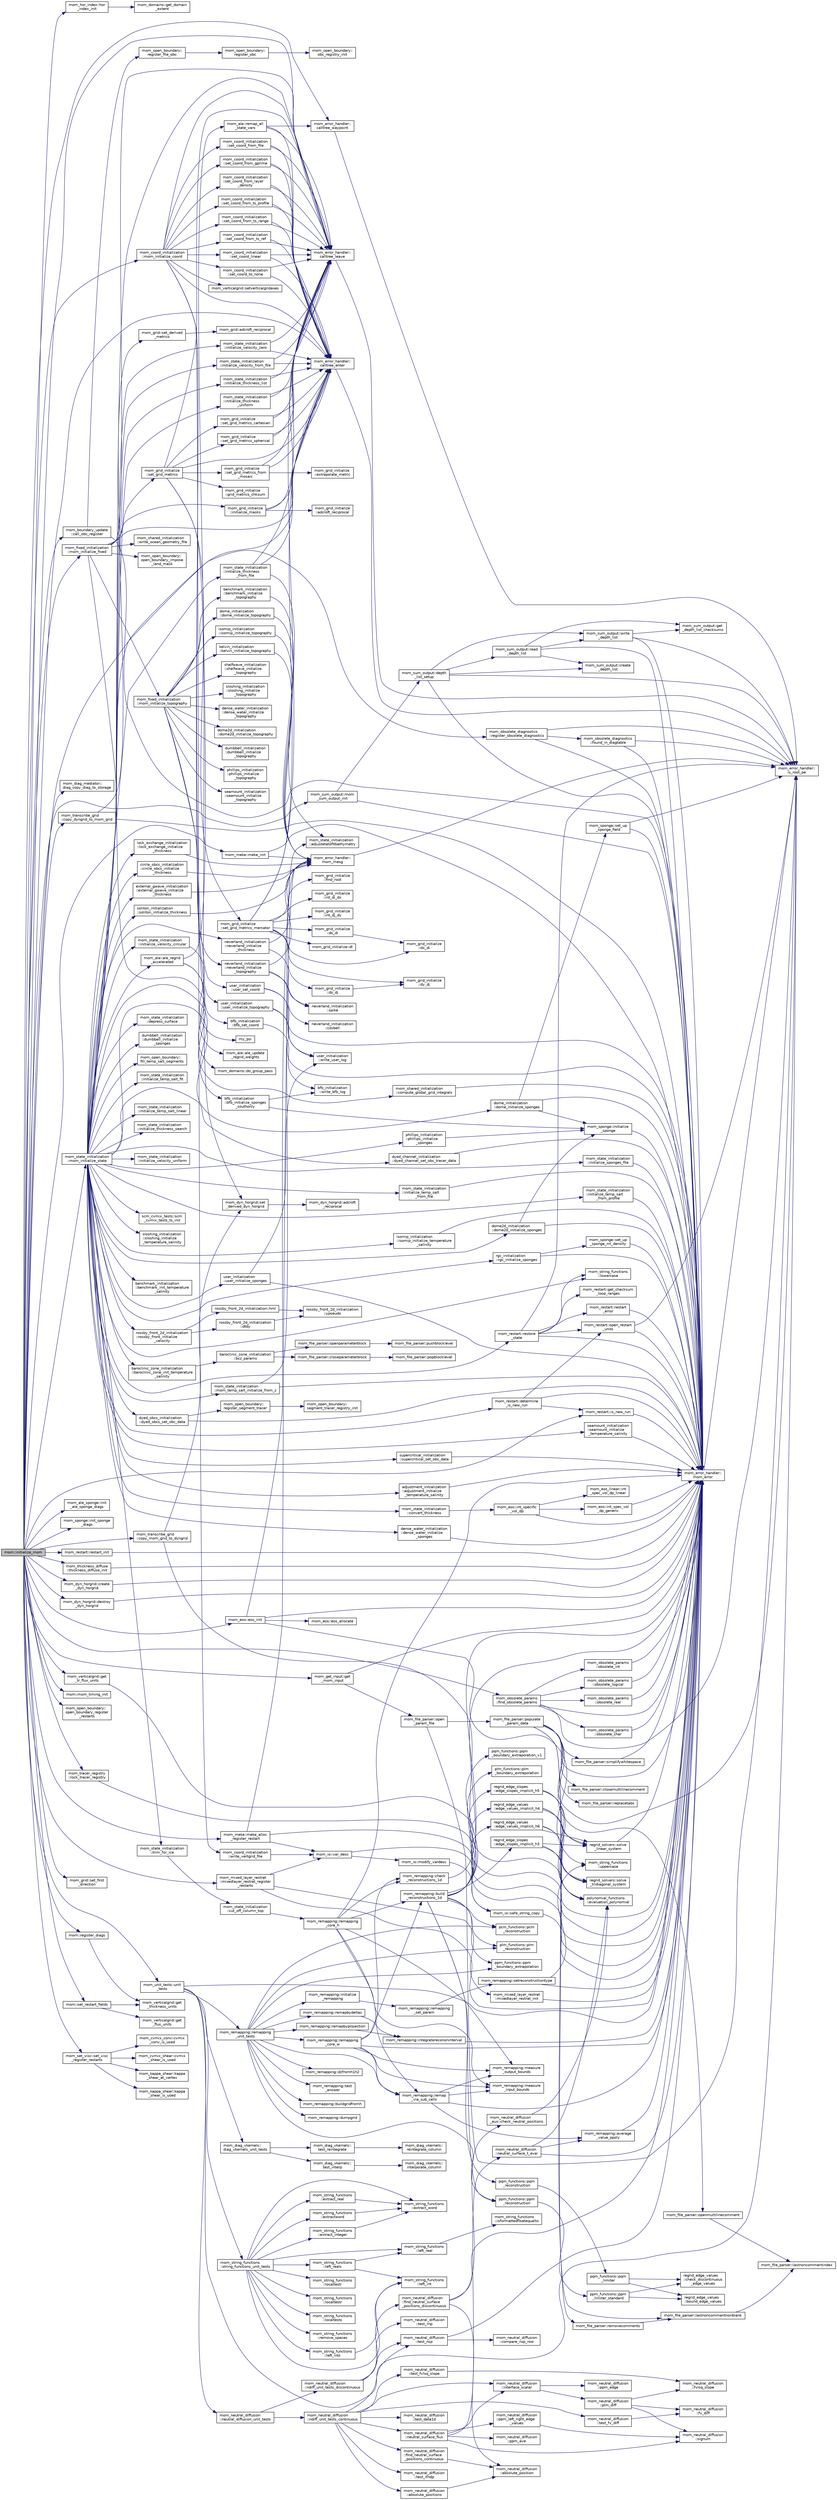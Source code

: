 digraph "mom::initialize_mom"
{
 // INTERACTIVE_SVG=YES
 // LATEX_PDF_SIZE
  edge [fontname="Helvetica",fontsize="10",labelfontname="Helvetica",labelfontsize="10"];
  node [fontname="Helvetica",fontsize="10",shape=record];
  rankdir="LR";
  Node1 [label="mom::initialize_mom",height=0.2,width=0.4,color="black", fillcolor="grey75", style="filled", fontcolor="black",tooltip="Initialize MOM, including memory allocation, setting up parameters and diagnostics,..."];
  Node1 -> Node2 [color="midnightblue",fontsize="10",style="solid",fontname="Helvetica"];
  Node2 [label="mom_boundary_update\l::call_obc_register",height=0.2,width=0.4,color="black", fillcolor="white", style="filled",URL="$namespacemom__boundary__update.html#a455e3d4565a6023e3c144eefb9bafac5",tooltip="The following subroutines and associated definitions provide the machinery to register and call the s..."];
  Node2 -> Node3 [color="midnightblue",fontsize="10",style="solid",fontname="Helvetica"];
  Node3 [label="mom_error_handler::\lmom_error",height=0.2,width=0.4,color="black", fillcolor="white", style="filled",URL="$namespacemom__error__handler.html#a460cfb79a06c29fc249952c2a3710d67",tooltip="This provides a convenient interface for writing an mpp_error message with run-time filter based on a..."];
  Node3 -> Node4 [color="midnightblue",fontsize="10",style="solid",fontname="Helvetica"];
  Node4 [label="mom_error_handler::\lis_root_pe",height=0.2,width=0.4,color="black", fillcolor="white", style="filled",URL="$namespacemom__error__handler.html#ad5f00a53059c72fe2332d1436c80ca71",tooltip="This returns .true. if the current PE is the root PE."];
  Node2 -> Node5 [color="midnightblue",fontsize="10",style="solid",fontname="Helvetica"];
  Node5 [label="mom_open_boundary::\lregister_file_obc",height=0.2,width=0.4,color="black", fillcolor="white", style="filled",URL="$namespacemom__open__boundary.html#a05d15beca2ef2b44fb36d129166907fa",tooltip="Add file to OBC registry."];
  Node5 -> Node6 [color="midnightblue",fontsize="10",style="solid",fontname="Helvetica"];
  Node6 [label="mom_open_boundary::\lregister_obc",height=0.2,width=0.4,color="black", fillcolor="white", style="filled",URL="$namespacemom__open__boundary.html#a8e0e22d829c122134f039228c6f1c7fb",tooltip="register open boundary objects for boundary updates."];
  Node6 -> Node7 [color="midnightblue",fontsize="10",style="solid",fontname="Helvetica"];
  Node7 [label="mom_open_boundary::\lobc_registry_init",height=0.2,width=0.4,color="black", fillcolor="white", style="filled",URL="$namespacemom__open__boundary.html#a0a6e28bbfec6ab82bfe2fd2848902945",tooltip="This routine include declares and sets the variable \"version\"."];
  Node1 -> Node8 [color="midnightblue",fontsize="10",style="solid",fontname="Helvetica"];
  Node8 [label="mom_error_handler::\lcalltree_enter",height=0.2,width=0.4,color="black", fillcolor="white", style="filled",URL="$namespacemom__error__handler.html#a9cda07a87815f0e5594066162b4345c3",tooltip="Writes a message about entering a subroutine if call tree reporting is active."];
  Node8 -> Node4 [color="midnightblue",fontsize="10",style="solid",fontname="Helvetica"];
  Node1 -> Node9 [color="midnightblue",fontsize="10",style="solid",fontname="Helvetica"];
  Node9 [label="mom_error_handler::\lcalltree_leave",height=0.2,width=0.4,color="black", fillcolor="white", style="filled",URL="$namespacemom__error__handler.html#a88ea67781e2ed9b73ab7eac8ea5e8578",tooltip="Writes a message about leaving a subroutine if call tree reporting is active."];
  Node9 -> Node4 [color="midnightblue",fontsize="10",style="solid",fontname="Helvetica"];
  Node1 -> Node10 [color="midnightblue",fontsize="10",style="solid",fontname="Helvetica"];
  Node10 [label="mom_error_handler::\lcalltree_waypoint",height=0.2,width=0.4,color="black", fillcolor="white", style="filled",URL="$namespacemom__error__handler.html#a34a02e601a60f03cb97a72fe25a32853",tooltip="Writes a message about reaching a milestone if call tree reporting is active."];
  Node10 -> Node4 [color="midnightblue",fontsize="10",style="solid",fontname="Helvetica"];
  Node1 -> Node11 [color="midnightblue",fontsize="10",style="solid",fontname="Helvetica"];
  Node11 [label="mom_transcribe_grid\l::copy_dyngrid_to_mom_grid",height=0.2,width=0.4,color="black", fillcolor="white", style="filled",URL="$namespacemom__transcribe__grid.html#aa794cd7c93cc632380b95fa142884288",tooltip="Copies information from a dynamic (shared) horizontal grid type into an ocean_grid_type."];
  Node11 -> Node3 [color="midnightblue",fontsize="10",style="solid",fontname="Helvetica"];
  Node11 -> Node12 [color="midnightblue",fontsize="10",style="solid",fontname="Helvetica"];
  Node12 [label="mom_grid::set_derived\l_metrics",height=0.2,width=0.4,color="black", fillcolor="white", style="filled",URL="$namespacemom__grid.html#ad5c6da36363b3908694605da62811a4b",tooltip="set_derived_metrics calculates metric terms that are derived from other metrics."];
  Node12 -> Node13 [color="midnightblue",fontsize="10",style="solid",fontname="Helvetica"];
  Node13 [label="mom_grid::adcroft_reciprocal",height=0.2,width=0.4,color="black", fillcolor="white", style="filled",URL="$namespacemom__grid.html#a49cb0213b535091f3c12e9152fbbda03",tooltip="Adcroft_reciprocal(x) = 1/x for |x|>0 or 0 for x=0."];
  Node1 -> Node14 [color="midnightblue",fontsize="10",style="solid",fontname="Helvetica"];
  Node14 [label="mom_transcribe_grid\l::copy_mom_grid_to_dyngrid",height=0.2,width=0.4,color="black", fillcolor="white", style="filled",URL="$namespacemom__transcribe__grid.html#a426ae345ad289eabaf68aeff02019753",tooltip="Copies information from an ocean_grid_type into a dynamic (shared) horizontal grid type."];
  Node14 -> Node3 [color="midnightblue",fontsize="10",style="solid",fontname="Helvetica"];
  Node14 -> Node15 [color="midnightblue",fontsize="10",style="solid",fontname="Helvetica"];
  Node15 [label="mom_dyn_horgrid::set\l_derived_dyn_horgrid",height=0.2,width=0.4,color="black", fillcolor="white", style="filled",URL="$namespacemom__dyn__horgrid.html#aefa448039e24b26fe06f9251848b6aac",tooltip="set_derived_dyn_horgrid calculates metric terms that are derived from other metrics."];
  Node15 -> Node16 [color="midnightblue",fontsize="10",style="solid",fontname="Helvetica"];
  Node16 [label="mom_dyn_horgrid::adcroft\l_reciprocal",height=0.2,width=0.4,color="black", fillcolor="white", style="filled",URL="$namespacemom__dyn__horgrid.html#aa6579f50769698067defbc3c676e0191",tooltip="Adcroft_reciprocal(x) = 1/x for |x|>0 or 0 for x=0."];
  Node1 -> Node17 [color="midnightblue",fontsize="10",style="solid",fontname="Helvetica"];
  Node17 [label="mom_dyn_horgrid::create\l_dyn_horgrid",height=0.2,width=0.4,color="black", fillcolor="white", style="filled",URL="$namespacemom__dyn__horgrid.html#a6dd89718602439a6bca59608e0f7e9f5",tooltip="Allocate memory used by the dyn_horgrid_type and related structures."];
  Node17 -> Node3 [color="midnightblue",fontsize="10",style="solid",fontname="Helvetica"];
  Node1 -> Node18 [color="midnightblue",fontsize="10",style="solid",fontname="Helvetica"];
  Node18 [label="mom_dyn_horgrid::destroy\l_dyn_horgrid",height=0.2,width=0.4,color="black", fillcolor="white", style="filled",URL="$namespacemom__dyn__horgrid.html#a23c063bf0f2d5e5e96569a6bc5f8f382",tooltip="Release memory used by the dyn_horgrid_type and related structures."];
  Node18 -> Node3 [color="midnightblue",fontsize="10",style="solid",fontname="Helvetica"];
  Node1 -> Node19 [color="midnightblue",fontsize="10",style="solid",fontname="Helvetica"];
  Node19 [label="mom_diag_mediator::\ldiag_copy_diag_to_storage",height=0.2,width=0.4,color="black", fillcolor="white", style="filled",URL="$namespacemom__diag__mediator.html#a4c15fc11c4d220ebcdd38adb692950db",tooltip="Copy from the main diagnostic arrays to the grid storage as well as the native thicknesses."];
  Node1 -> Node20 [color="midnightblue",fontsize="10",style="solid",fontname="Helvetica"];
  Node20 [label="mom_eos::eos_init",height=0.2,width=0.4,color="black", fillcolor="white", style="filled",URL="$namespacemom__eos.html#a6686ef94d0db1f1dcfb4284ebfc2be88",tooltip="Initializes EOS_type by allocating and reading parameters."];
  Node20 -> Node21 [color="midnightblue",fontsize="10",style="solid",fontname="Helvetica"];
  Node21 [label="mom_eos::eos_allocate",height=0.2,width=0.4,color="black", fillcolor="white", style="filled",URL="$namespacemom__eos.html#a1108fb5de7a69d01746df3995f7e3f0d",tooltip="Allocates EOS_type."];
  Node20 -> Node3 [color="midnightblue",fontsize="10",style="solid",fontname="Helvetica"];
  Node20 -> Node22 [color="midnightblue",fontsize="10",style="solid",fontname="Helvetica"];
  Node22 [label="mom_error_handler::\lmom_mesg",height=0.2,width=0.4,color="black", fillcolor="white", style="filled",URL="$namespacemom__error__handler.html#a1c462df7b61f1296407b4af51dfeceab",tooltip="This provides a convenient interface for writing an informative comment."];
  Node22 -> Node4 [color="midnightblue",fontsize="10",style="solid",fontname="Helvetica"];
  Node20 -> Node23 [color="midnightblue",fontsize="10",style="solid",fontname="Helvetica"];
  Node23 [label="mom_string_functions\l::uppercase",height=0.2,width=0.4,color="black", fillcolor="white", style="filled",URL="$namespacemom__string__functions.html#aca148baf726de2f028b7e7baad3c85d4",tooltip="Return a string in which all uppercase letters have been replaced by their lowercase counterparts."];
  Node1 -> Node24 [color="midnightblue",fontsize="10",style="solid",fontname="Helvetica"];
  Node24 [label="mom_obsolete_params\l::find_obsolete_params",height=0.2,width=0.4,color="black", fillcolor="white", style="filled",URL="$namespacemom__obsolete__params.html#adeed714b8b74959c25e3acd8e40061f6",tooltip="Scans input parameter file for list obsolete parameters."];
  Node24 -> Node4 [color="midnightblue",fontsize="10",style="solid",fontname="Helvetica"];
  Node24 -> Node3 [color="midnightblue",fontsize="10",style="solid",fontname="Helvetica"];
  Node24 -> Node25 [color="midnightblue",fontsize="10",style="solid",fontname="Helvetica"];
  Node25 [label="mom_obsolete_params\l::obsolete_char",height=0.2,width=0.4,color="black", fillcolor="white", style="filled",URL="$namespacemom__obsolete__params.html#ad9be6c94848c1c99457b16e578dfe1c0",tooltip="Test for presence of obsolete STRING in parameter file."];
  Node25 -> Node3 [color="midnightblue",fontsize="10",style="solid",fontname="Helvetica"];
  Node24 -> Node26 [color="midnightblue",fontsize="10",style="solid",fontname="Helvetica"];
  Node26 [label="mom_obsolete_params\l::obsolete_int",height=0.2,width=0.4,color="black", fillcolor="white", style="filled",URL="$namespacemom__obsolete__params.html#aa0a8fe574d071d3a40ac146c2b8070f0",tooltip="Test for presence of obsolete INTEGER in parameter file."];
  Node26 -> Node3 [color="midnightblue",fontsize="10",style="solid",fontname="Helvetica"];
  Node24 -> Node27 [color="midnightblue",fontsize="10",style="solid",fontname="Helvetica"];
  Node27 [label="mom_obsolete_params\l::obsolete_logical",height=0.2,width=0.4,color="black", fillcolor="white", style="filled",URL="$namespacemom__obsolete__params.html#a0f74da6ca1e81bb5029fbdcd284d5427",tooltip="Test for presence of obsolete LOGICAL in parameter file."];
  Node27 -> Node3 [color="midnightblue",fontsize="10",style="solid",fontname="Helvetica"];
  Node24 -> Node28 [color="midnightblue",fontsize="10",style="solid",fontname="Helvetica"];
  Node28 [label="mom_obsolete_params\l::obsolete_real",height=0.2,width=0.4,color="black", fillcolor="white", style="filled",URL="$namespacemom__obsolete__params.html#ae7343199aaed0daa5cda091cbd136c0c",tooltip="Test for presence of obsolete REAL in parameter file."];
  Node28 -> Node3 [color="midnightblue",fontsize="10",style="solid",fontname="Helvetica"];
  Node1 -> Node29 [color="midnightblue",fontsize="10",style="solid",fontname="Helvetica"];
  Node29 [label="mom_get_input::get\l_mom_input",height=0.2,width=0.4,color="black", fillcolor="white", style="filled",URL="$namespacemom__get__input.html#a46e89b56d1317f17ccb44b3fa7694731",tooltip="Get the names of the I/O directories and initialization file. Also calls the subroutine that opens ru..."];
  Node29 -> Node3 [color="midnightblue",fontsize="10",style="solid",fontname="Helvetica"];
  Node29 -> Node30 [color="midnightblue",fontsize="10",style="solid",fontname="Helvetica"];
  Node30 [label="mom_file_parser::open\l_param_file",height=0.2,width=0.4,color="black", fillcolor="white", style="filled",URL="$namespacemom__file__parser.html#abecae1b9386aafa17aec927af1f8c448",tooltip="Make the contents of a parameter input file availalble in a param_file_type."];
  Node30 -> Node4 [color="midnightblue",fontsize="10",style="solid",fontname="Helvetica"];
  Node30 -> Node31 [color="midnightblue",fontsize="10",style="solid",fontname="Helvetica"];
  Node31 [label="mom_file_parser::populate\l_param_data",height=0.2,width=0.4,color="black", fillcolor="white", style="filled",URL="$namespacemom__file__parser.html#a7abfd98d7f0831fc0d1f3747a68f1be9",tooltip="Read the contents of a parameter input file, and store the contents in a file_data_type after removin..."];
  Node31 -> Node32 [color="midnightblue",fontsize="10",style="solid",fontname="Helvetica"];
  Node32 [label="mom_file_parser::closemultilinecomment",height=0.2,width=0.4,color="black", fillcolor="white", style="filled",URL="$namespacemom__file__parser.html#a99c426fd23fc4df0c4d05e33039e0a66",tooltip="Return True if a */ appears on this line."];
  Node31 -> Node4 [color="midnightblue",fontsize="10",style="solid",fontname="Helvetica"];
  Node31 -> Node33 [color="midnightblue",fontsize="10",style="solid",fontname="Helvetica"];
  Node33 [label="mom_file_parser::lastnoncommentnonblank",height=0.2,width=0.4,color="black", fillcolor="white", style="filled",URL="$namespacemom__file__parser.html#ab4b89d9420e174185db1c6aa3feb948b",tooltip="Find position of last non-blank character before any comments."];
  Node33 -> Node34 [color="midnightblue",fontsize="10",style="solid",fontname="Helvetica"];
  Node34 [label="mom_file_parser::lastnoncommentindex",height=0.2,width=0.4,color="black", fillcolor="white", style="filled",URL="$namespacemom__file__parser.html#a000fd0a0681f9e73481ef2663154df78",tooltip="Find position of last character before any comments, As marked by \"!\", \"//\", or \"/*\" following F90,..."];
  Node31 -> Node3 [color="midnightblue",fontsize="10",style="solid",fontname="Helvetica"];
  Node31 -> Node35 [color="midnightblue",fontsize="10",style="solid",fontname="Helvetica"];
  Node35 [label="mom_file_parser::openmultilinecomment",height=0.2,width=0.4,color="black", fillcolor="white", style="filled",URL="$namespacemom__file__parser.html#a476a2649ce161e38088588e07f7df130",tooltip="Return True if a /* appears on this line without a closing */."];
  Node35 -> Node34 [color="midnightblue",fontsize="10",style="solid",fontname="Helvetica"];
  Node31 -> Node36 [color="midnightblue",fontsize="10",style="solid",fontname="Helvetica"];
  Node36 [label="mom_file_parser::removecomments",height=0.2,width=0.4,color="black", fillcolor="white", style="filled",URL="$namespacemom__file__parser.html#ae0b982cc161173a401291757a6677373",tooltip="Trims comments and leading blanks from string."];
  Node36 -> Node33 [color="midnightblue",fontsize="10",style="solid",fontname="Helvetica"];
  Node31 -> Node37 [color="midnightblue",fontsize="10",style="solid",fontname="Helvetica"];
  Node37 [label="mom_file_parser::replacetabs",height=0.2,width=0.4,color="black", fillcolor="white", style="filled",URL="$namespacemom__file__parser.html#a9813087789e0924f363d7f67768c7f42",tooltip="Returns a string with tabs replaced by a blank."];
  Node31 -> Node38 [color="midnightblue",fontsize="10",style="solid",fontname="Helvetica"];
  Node38 [label="mom_file_parser::simplifywhitespace",height=0.2,width=0.4,color="black", fillcolor="white", style="filled",URL="$namespacemom__file__parser.html#a3ad322925f44e8cb48c4e652634f6f93",tooltip="Constructs a string with all repeated whitespace replaced with single blanks and insert white space w..."];
  Node38 -> Node3 [color="midnightblue",fontsize="10",style="solid",fontname="Helvetica"];
  Node1 -> Node39 [color="midnightblue",fontsize="10",style="solid",fontname="Helvetica"];
  Node39 [label="mom_verticalgrid::get\l_tr_flux_units",height=0.2,width=0.4,color="black", fillcolor="white", style="filled",URL="$namespacemom__verticalgrid.html#a908fc7025e6cf5d60885dbb7565093cd",tooltip="Returns the model's tracer flux units."];
  Node39 -> Node3 [color="midnightblue",fontsize="10",style="solid",fontname="Helvetica"];
  Node1 -> Node40 [color="midnightblue",fontsize="10",style="solid",fontname="Helvetica"];
  Node40 [label="mom_hor_index::hor\l_index_init",height=0.2,width=0.4,color="black", fillcolor="white", style="filled",URL="$namespacemom__hor__index.html#a8e3912351dbf2be2659f3561de341f49",tooltip="Sets various index values in a hor_index_type."];
  Node40 -> Node41 [color="midnightblue",fontsize="10",style="solid",fontname="Helvetica"];
  Node41 [label="mom_domains::get_domain\l_extent",height=0.2,width=0.4,color="black", fillcolor="white", style="filled",URL="$namespacemom__domains.html#a1f1063ac5a049926d4ad00b43752aee6",tooltip="Returns various data that has been stored in a MOM_domain_type."];
  Node1 -> Node42 [color="midnightblue",fontsize="10",style="solid",fontname="Helvetica"];
  Node42 [label="mom_ale_sponge::init\l_ale_sponge_diags",height=0.2,width=0.4,color="black", fillcolor="white", style="filled",URL="$namespacemom__ale__sponge.html#aed1ab3e7a8063222f1c9b0d3d2336cbe",tooltip="Initialize diagnostics for the ALE_sponge module."];
  Node1 -> Node43 [color="midnightblue",fontsize="10",style="solid",fontname="Helvetica"];
  Node43 [label="mom_sponge::init_sponge\l_diags",height=0.2,width=0.4,color="black", fillcolor="white", style="filled",URL="$namespacemom__sponge.html#a0a8f89e7376419836a450e8cf25fc37b",tooltip="This subroutine sets up diagnostics for the sponges. It is separate from initialize_sponge because it..."];
  Node1 -> Node44 [color="midnightblue",fontsize="10",style="solid",fontname="Helvetica"];
  Node44 [label="mom_restart::is_new_run",height=0.2,width=0.4,color="black", fillcolor="white", style="filled",URL="$namespacemom__restart.html#a39d14aecb41df2cc730035cca8467f69",tooltip="is_new_run returns whether this is going to be a new run based on the information stored in CS by a p..."];
  Node44 -> Node3 [color="midnightblue",fontsize="10",style="solid",fontname="Helvetica"];
  Node1 -> Node45 [color="midnightblue",fontsize="10",style="solid",fontname="Helvetica"];
  Node45 [label="mom_tracer_registry\l::lock_tracer_registry",height=0.2,width=0.4,color="black", fillcolor="white", style="filled",URL="$namespacemom__tracer__registry.html#af9889848c1f3801951b0c79cace52e8d",tooltip="This subroutine locks the tracer registry to prevent the addition of more tracers...."];
  Node45 -> Node3 [color="midnightblue",fontsize="10",style="solid",fontname="Helvetica"];
  Node1 -> Node46 [color="midnightblue",fontsize="10",style="solid",fontname="Helvetica"];
  Node46 [label="mom_meke::meke_alloc\l_register_restart",height=0.2,width=0.4,color="black", fillcolor="white", style="filled",URL="$namespacemom__meke.html#a1900316331157e48f1a6029bac63fbd0",tooltip="Allocates memory and register restart fields for the MOM_MEKE module."];
  Node46 -> Node3 [color="midnightblue",fontsize="10",style="solid",fontname="Helvetica"];
  Node46 -> Node22 [color="midnightblue",fontsize="10",style="solid",fontname="Helvetica"];
  Node46 -> Node47 [color="midnightblue",fontsize="10",style="solid",fontname="Helvetica"];
  Node47 [label="mom_io::var_desc",height=0.2,width=0.4,color="black", fillcolor="white", style="filled",URL="$namespacemom__io.html#a09be50ad112d6bc134d06d82fcbe1fdc",tooltip="Returns a vardesc type whose elements have been filled with the provided fields. The argument name is..."];
  Node47 -> Node48 [color="midnightblue",fontsize="10",style="solid",fontname="Helvetica"];
  Node48 [label="mom_io::modify_vardesc",height=0.2,width=0.4,color="black", fillcolor="white", style="filled",URL="$namespacemom__io.html#a0dff28e4952f43175f84cd9cdcda9837",tooltip="This routine modifies the named elements of a vardesc type. All arguments are optional,..."];
  Node48 -> Node49 [color="midnightblue",fontsize="10",style="solid",fontname="Helvetica"];
  Node49 [label="mom_io::safe_string_copy",height=0.2,width=0.4,color="black", fillcolor="white", style="filled",URL="$namespacemom__io.html#ac4bc408e8b38dbd669842753f26ebf88",tooltip="Copies a string."];
  Node49 -> Node3 [color="midnightblue",fontsize="10",style="solid",fontname="Helvetica"];
  Node47 -> Node49 [color="midnightblue",fontsize="10",style="solid",fontname="Helvetica"];
  Node1 -> Node50 [color="midnightblue",fontsize="10",style="solid",fontname="Helvetica"];
  Node50 [label="mom_meke::meke_init",height=0.2,width=0.4,color="black", fillcolor="white", style="filled",URL="$namespacemom__meke.html#a3541e89d2c55cbd6b77f7a256040f5b2",tooltip="Initializes the MOM_MEKE module and reads parameters. Returns True if module is to be used,..."];
  Node50 -> Node3 [color="midnightblue",fontsize="10",style="solid",fontname="Helvetica"];
  Node50 -> Node22 [color="midnightblue",fontsize="10",style="solid",fontname="Helvetica"];
  Node1 -> Node51 [color="midnightblue",fontsize="10",style="solid",fontname="Helvetica"];
  Node51 [label="mom_mixed_layer_restrat\l::mixedlayer_restrat_register\l_restarts",height=0.2,width=0.4,color="black", fillcolor="white", style="filled",URL="$namespacemom__mixed__layer__restrat.html#aea597553dfa98cc7c972784f476ad3fc",tooltip="Allocate and register fields in the mixed layer restratification structure for restarts."];
  Node51 -> Node52 [color="midnightblue",fontsize="10",style="solid",fontname="Helvetica"];
  Node52 [label="mom_mixed_layer_restrat\l::mixedlayer_restrat_init",height=0.2,width=0.4,color="black", fillcolor="white", style="filled",URL="$namespacemom__mixed__layer__restrat.html#a89b89663722cc9047a3bb238a4bfa09a",tooltip="Initialize the mixed layer restratification module."];
  Node52 -> Node3 [color="midnightblue",fontsize="10",style="solid",fontname="Helvetica"];
  Node51 -> Node3 [color="midnightblue",fontsize="10",style="solid",fontname="Helvetica"];
  Node51 -> Node47 [color="midnightblue",fontsize="10",style="solid",fontname="Helvetica"];
  Node1 -> Node53 [color="midnightblue",fontsize="10",style="solid",fontname="Helvetica"];
  Node53 [label="mom_coord_initialization\l::mom_initialize_coord",height=0.2,width=0.4,color="black", fillcolor="white", style="filled",URL="$namespacemom__coord__initialization.html#a08150041e51696069c49248793248c77",tooltip="MOM_initialize_coord sets up time-invariant quantities related to MOM6's vertical coordinate."];
  Node53 -> Node54 [color="midnightblue",fontsize="10",style="solid",fontname="Helvetica"];
  Node54 [label="bfb_initialization\l::bfb_set_coord",height=0.2,width=0.4,color="black", fillcolor="white", style="filled",URL="$namespacebfb__initialization.html#a681cb69f1a6fe142e5baa6aee5f57060",tooltip="This subroutine specifies the vertical coordinate in terms of temperature at the surface and at the b..."];
  Node54 -> Node55 [color="midnightblue",fontsize="10",style="solid",fontname="Helvetica"];
  Node55 [label="bfb_initialization\l::write_bfb_log",height=0.2,width=0.4,color="black", fillcolor="white", style="filled",URL="$namespacebfb__initialization.html#acf4641a95e7aa3b9953db2b04a627c97",tooltip="Write output about the parameter values being used."];
  Node53 -> Node8 [color="midnightblue",fontsize="10",style="solid",fontname="Helvetica"];
  Node53 -> Node9 [color="midnightblue",fontsize="10",style="solid",fontname="Helvetica"];
  Node53 -> Node56 [color="midnightblue",fontsize="10",style="solid",fontname="Helvetica"];
  Node56 [label="mom_coord_initialization\l::set_coord_from_file",height=0.2,width=0.4,color="black", fillcolor="white", style="filled",URL="$namespacemom__coord__initialization.html#ac3e54de3cb5255fc13fc3318a5636f5a",tooltip=" "];
  Node56 -> Node8 [color="midnightblue",fontsize="10",style="solid",fontname="Helvetica"];
  Node56 -> Node9 [color="midnightblue",fontsize="10",style="solid",fontname="Helvetica"];
  Node53 -> Node57 [color="midnightblue",fontsize="10",style="solid",fontname="Helvetica"];
  Node57 [label="mom_coord_initialization\l::set_coord_from_gprime",height=0.2,width=0.4,color="black", fillcolor="white", style="filled",URL="$namespacemom__coord__initialization.html#a0fb7238fdddaa390ba05616d5c719304",tooltip="Sets the layer densities (Rlay) and the interface reduced gravities (g)."];
  Node57 -> Node8 [color="midnightblue",fontsize="10",style="solid",fontname="Helvetica"];
  Node57 -> Node9 [color="midnightblue",fontsize="10",style="solid",fontname="Helvetica"];
  Node53 -> Node58 [color="midnightblue",fontsize="10",style="solid",fontname="Helvetica"];
  Node58 [label="mom_coord_initialization\l::set_coord_from_layer\l_density",height=0.2,width=0.4,color="black", fillcolor="white", style="filled",URL="$namespacemom__coord__initialization.html#a516787d58e9ed5036b5093afcad12a5d",tooltip="Sets the layer densities (Rlay) and the interface reduced gravities (g)."];
  Node58 -> Node8 [color="midnightblue",fontsize="10",style="solid",fontname="Helvetica"];
  Node58 -> Node9 [color="midnightblue",fontsize="10",style="solid",fontname="Helvetica"];
  Node53 -> Node59 [color="midnightblue",fontsize="10",style="solid",fontname="Helvetica"];
  Node59 [label="mom_coord_initialization\l::set_coord_from_ts_profile",height=0.2,width=0.4,color="black", fillcolor="white", style="filled",URL="$namespacemom__coord__initialization.html#ab8bc8326f34ac58a6299e469bca20268",tooltip="Sets the layer densities (Rlay) and the interface reduced gravities (g) from a T-S profile."];
  Node59 -> Node8 [color="midnightblue",fontsize="10",style="solid",fontname="Helvetica"];
  Node59 -> Node9 [color="midnightblue",fontsize="10",style="solid",fontname="Helvetica"];
  Node53 -> Node60 [color="midnightblue",fontsize="10",style="solid",fontname="Helvetica"];
  Node60 [label="mom_coord_initialization\l::set_coord_from_ts_range",height=0.2,width=0.4,color="black", fillcolor="white", style="filled",URL="$namespacemom__coord__initialization.html#ae66d4537aa49c517b7f575762deb25bf",tooltip="Sets the layer densities (Rlay) and the interface reduced gravities (g) from a linear T-S profile."];
  Node60 -> Node8 [color="midnightblue",fontsize="10",style="solid",fontname="Helvetica"];
  Node60 -> Node9 [color="midnightblue",fontsize="10",style="solid",fontname="Helvetica"];
  Node53 -> Node61 [color="midnightblue",fontsize="10",style="solid",fontname="Helvetica"];
  Node61 [label="mom_coord_initialization\l::set_coord_from_ts_ref",height=0.2,width=0.4,color="black", fillcolor="white", style="filled",URL="$namespacemom__coord__initialization.html#ad01a90ddd579883d7be3795703b13c93",tooltip="Sets the layer densities (Rlay) and the interface reduced gravities (g) from a profile of g'."];
  Node61 -> Node8 [color="midnightblue",fontsize="10",style="solid",fontname="Helvetica"];
  Node61 -> Node9 [color="midnightblue",fontsize="10",style="solid",fontname="Helvetica"];
  Node53 -> Node62 [color="midnightblue",fontsize="10",style="solid",fontname="Helvetica"];
  Node62 [label="mom_coord_initialization\l::set_coord_linear",height=0.2,width=0.4,color="black", fillcolor="white", style="filled",URL="$namespacemom__coord__initialization.html#a0cf7c5ab79446898b961e227eabc724b",tooltip="Sets the layer densities (Rlay) and the interface reduced gravities (g) according to a linear profile..."];
  Node62 -> Node8 [color="midnightblue",fontsize="10",style="solid",fontname="Helvetica"];
  Node62 -> Node9 [color="midnightblue",fontsize="10",style="solid",fontname="Helvetica"];
  Node53 -> Node63 [color="midnightblue",fontsize="10",style="solid",fontname="Helvetica"];
  Node63 [label="mom_coord_initialization\l::set_coord_to_none",height=0.2,width=0.4,color="black", fillcolor="white", style="filled",URL="$namespacemom__coord__initialization.html#a4b03f15c6e6f4f3b45144ba03f515d74",tooltip="Sets Rlay to Rho0 and g_prime to zero except for the free surface. This is for use only in ALE mode w..."];
  Node63 -> Node8 [color="midnightblue",fontsize="10",style="solid",fontname="Helvetica"];
  Node63 -> Node9 [color="midnightblue",fontsize="10",style="solid",fontname="Helvetica"];
  Node53 -> Node64 [color="midnightblue",fontsize="10",style="solid",fontname="Helvetica"];
  Node64 [label="mom_verticalgrid::setverticalgridaxes",height=0.2,width=0.4,color="black", fillcolor="white", style="filled",URL="$namespacemom__verticalgrid.html#aca0b871025638d55736e051a43906719",tooltip="This sets the coordinate data for the \"layer mode\" of the isopycnal model."];
  Node53 -> Node65 [color="midnightblue",fontsize="10",style="solid",fontname="Helvetica"];
  Node65 [label="user_initialization\l::user_set_coord",height=0.2,width=0.4,color="black", fillcolor="white", style="filled",URL="$namespaceuser__initialization.html#a541d25539cbb198ae0ed7c1356f267cf",tooltip="Set vertical coordinates."];
  Node65 -> Node3 [color="midnightblue",fontsize="10",style="solid",fontname="Helvetica"];
  Node65 -> Node66 [color="midnightblue",fontsize="10",style="solid",fontname="Helvetica"];
  Node66 [label="user_initialization\l::write_user_log",height=0.2,width=0.4,color="black", fillcolor="white", style="filled",URL="$namespaceuser__initialization.html#aebfc0db710e83bae83f08e1a774256dd",tooltip="Write output about the parameter values being used."];
  Node53 -> Node67 [color="midnightblue",fontsize="10",style="solid",fontname="Helvetica"];
  Node67 [label="mom_coord_initialization\l::write_vertgrid_file",height=0.2,width=0.4,color="black", fillcolor="white", style="filled",URL="$namespacemom__coord__initialization.html#a45fb62504679264febbaa0617332ecc1",tooltip="Writes out a file containing any available data related to the vertical grid used by the MOM ocean mo..."];
  Node67 -> Node47 [color="midnightblue",fontsize="10",style="solid",fontname="Helvetica"];
  Node1 -> Node68 [color="midnightblue",fontsize="10",style="solid",fontname="Helvetica"];
  Node68 [label="mom_fixed_initialization\l::mom_initialize_fixed",height=0.2,width=0.4,color="black", fillcolor="white", style="filled",URL="$namespacemom__fixed__initialization.html#a79fad1bd49f85eaa0579def2d9d4ae53",tooltip="MOM_initialize_fixed sets up time-invariant quantities related to MOM6's horizontal grid,..."];
  Node68 -> Node8 [color="midnightblue",fontsize="10",style="solid",fontname="Helvetica"];
  Node68 -> Node9 [color="midnightblue",fontsize="10",style="solid",fontname="Helvetica"];
  Node68 -> Node69 [color="midnightblue",fontsize="10",style="solid",fontname="Helvetica"];
  Node69 [label="mom_shared_initialization\l::compute_global_grid_integrals",height=0.2,width=0.4,color="black", fillcolor="white", style="filled",URL="$namespacemom__shared__initialization.html#a501559f833324821cd6e04252d4e156b",tooltip="Pre-compute global integrals of grid quantities (like masked ocean area) for later use in reporting d..."];
  Node69 -> Node3 [color="midnightblue",fontsize="10",style="solid",fontname="Helvetica"];
  Node68 -> Node70 [color="midnightblue",fontsize="10",style="solid",fontname="Helvetica"];
  Node70 [label="mom_grid_initialize\l::initialize_masks",height=0.2,width=0.4,color="black", fillcolor="white", style="filled",URL="$namespacemom__grid__initialize.html#a003da6e1301224ac3d211262b03ced3a",tooltip="Initializes the grid masks and any metrics that come with masks already applied."];
  Node70 -> Node71 [color="midnightblue",fontsize="10",style="solid",fontname="Helvetica"];
  Node71 [label="mom_grid_initialize\l::adcroft_reciprocal",height=0.2,width=0.4,color="black", fillcolor="white", style="filled",URL="$namespacemom__grid__initialize.html#ac5445d58b86d259f4c352255849d7fe0",tooltip="This function implements Adcroft's rule for reciprocals, namely that Adcroft_Inv(x) = 1/x for |x|>0 o..."];
  Node70 -> Node8 [color="midnightblue",fontsize="10",style="solid",fontname="Helvetica"];
  Node70 -> Node9 [color="midnightblue",fontsize="10",style="solid",fontname="Helvetica"];
  Node68 -> Node72 [color="midnightblue",fontsize="10",style="solid",fontname="Helvetica"];
  Node72 [label="mom_fixed_initialization\l::mom_initialize_topography",height=0.2,width=0.4,color="black", fillcolor="white", style="filled",URL="$namespacemom__fixed__initialization.html#ae980c841ada6296d07df08442398e87b",tooltip="MOM_initialize_topography makes the appropriate call to set up the bathymetry. At this point the topo..."];
  Node72 -> Node73 [color="midnightblue",fontsize="10",style="solid",fontname="Helvetica"];
  Node73 [label="benchmark_initialization\l::benchmark_initialize\l_topography",height=0.2,width=0.4,color="black", fillcolor="white", style="filled",URL="$namespacebenchmark__initialization.html#aa9f5b306237bd4938a117fe871a93ed7",tooltip="This subroutine sets up the benchmark test case topography."];
  Node73 -> Node22 [color="midnightblue",fontsize="10",style="solid",fontname="Helvetica"];
  Node72 -> Node74 [color="midnightblue",fontsize="10",style="solid",fontname="Helvetica"];
  Node74 [label="dense_water_initialization\l::dense_water_initialize\l_topography",height=0.2,width=0.4,color="black", fillcolor="white", style="filled",URL="$namespacedense__water__initialization.html#ae2a5062c406c66b1917f2ad564d4a5e6",tooltip="Initialize the topography field for the dense water experiment."];
  Node72 -> Node75 [color="midnightblue",fontsize="10",style="solid",fontname="Helvetica"];
  Node75 [label="dome2d_initialization\l::dome2d_initialize_topography",height=0.2,width=0.4,color="black", fillcolor="white", style="filled",URL="$namespacedome2d__initialization.html#ae850c5e89a9275c4333c02828187bf81",tooltip="Initialize topography with a shelf and slope in a 2D domain."];
  Node72 -> Node76 [color="midnightblue",fontsize="10",style="solid",fontname="Helvetica"];
  Node76 [label="dome_initialization\l::dome_initialize_topography",height=0.2,width=0.4,color="black", fillcolor="white", style="filled",URL="$namespacedome__initialization.html#a80775c1d93b437bb2cc4c75c3c99ecb4",tooltip="This subroutine sets up the DOME topography."];
  Node76 -> Node22 [color="midnightblue",fontsize="10",style="solid",fontname="Helvetica"];
  Node72 -> Node77 [color="midnightblue",fontsize="10",style="solid",fontname="Helvetica"];
  Node77 [label="dumbbell_initialization\l::dumbbell_initialize\l_topography",height=0.2,width=0.4,color="black", fillcolor="white", style="filled",URL="$namespacedumbbell__initialization.html#aba31e0ec02e4c1c0e5987d8843be5e76",tooltip="Initialization of topography."];
  Node72 -> Node78 [color="midnightblue",fontsize="10",style="solid",fontname="Helvetica"];
  Node78 [label="isomip_initialization\l::isomip_initialize_topography",height=0.2,width=0.4,color="black", fillcolor="white", style="filled",URL="$namespaceisomip__initialization.html#a7292729944785b82fbeb51a27029b1b3",tooltip="Initialization of topography for the ISOMIP configuration."];
  Node78 -> Node22 [color="midnightblue",fontsize="10",style="solid",fontname="Helvetica"];
  Node72 -> Node79 [color="midnightblue",fontsize="10",style="solid",fontname="Helvetica"];
  Node79 [label="kelvin_initialization\l::kelvin_initialize_topography",height=0.2,width=0.4,color="black", fillcolor="white", style="filled",URL="$namespacekelvin__initialization.html#abddff8dbfe770caf9b7d5564b3a0fc6d",tooltip="This subroutine sets up the Kelvin topography and land mask."];
  Node79 -> Node22 [color="midnightblue",fontsize="10",style="solid",fontname="Helvetica"];
  Node72 -> Node80 [color="midnightblue",fontsize="10",style="solid",fontname="Helvetica"];
  Node80 [label="neverland_initialization\l::neverland_initialize\l_topography",height=0.2,width=0.4,color="black", fillcolor="white", style="filled",URL="$namespaceneverland__initialization.html#ac855cd08ae8a9a5bc1dfe8106084aa0a",tooltip="This subroutine sets up the Neverland test case topography."];
  Node80 -> Node81 [color="midnightblue",fontsize="10",style="solid",fontname="Helvetica"];
  Node81 [label="neverland_initialization\l::cosbell",height=0.2,width=0.4,color="black", fillcolor="white", style="filled",URL="$namespaceneverland__initialization.html#ac47b2f62d94cc877898360b481c13540",tooltip="Returns the value of a cosine-bell function evaluated at x/L."];
  Node80 -> Node22 [color="midnightblue",fontsize="10",style="solid",fontname="Helvetica"];
  Node80 -> Node82 [color="midnightblue",fontsize="10",style="solid",fontname="Helvetica"];
  Node82 [label="neverland_initialization\l::spike",height=0.2,width=0.4,color="black", fillcolor="white", style="filled",URL="$namespaceneverland__initialization.html#ac08a73f9f287ed5a927c681ae585c122",tooltip="Returns the value of a sin-spike function evaluated at x/L."];
  Node72 -> Node83 [color="midnightblue",fontsize="10",style="solid",fontname="Helvetica"];
  Node83 [label="phillips_initialization\l::phillips_initialize\l_topography",height=0.2,width=0.4,color="black", fillcolor="white", style="filled",URL="$namespacephillips__initialization.html#a99b5e25a77486b3004be63895ab57b73",tooltip="Initialize topography."];
  Node72 -> Node84 [color="midnightblue",fontsize="10",style="solid",fontname="Helvetica"];
  Node84 [label="seamount_initialization\l::seamount_initialize\l_topography",height=0.2,width=0.4,color="black", fillcolor="white", style="filled",URL="$namespaceseamount__initialization.html#ad0d12dd03f77e4a827fcd925805b92c9",tooltip="Initialization of topography."];
  Node72 -> Node85 [color="midnightblue",fontsize="10",style="solid",fontname="Helvetica"];
  Node85 [label="shelfwave_initialization\l::shelfwave_initialize\l_topography",height=0.2,width=0.4,color="black", fillcolor="white", style="filled",URL="$namespaceshelfwave__initialization.html#ac2db4043726cb7eed851c69d6190b8dd",tooltip="Initialization of topography."];
  Node72 -> Node86 [color="midnightblue",fontsize="10",style="solid",fontname="Helvetica"];
  Node86 [label="sloshing_initialization\l::sloshing_initialize\l_topography",height=0.2,width=0.4,color="black", fillcolor="white", style="filled",URL="$namespacesloshing__initialization.html#a0ecf019d4e63415fc16ce5ca4158f7f3",tooltip="Initialization of topography."];
  Node72 -> Node87 [color="midnightblue",fontsize="10",style="solid",fontname="Helvetica"];
  Node87 [label="user_initialization\l::user_initialize_topography",height=0.2,width=0.4,color="black", fillcolor="white", style="filled",URL="$namespaceuser__initialization.html#ad48bbaeae8df60afdaffe34590d835ab",tooltip="Initialize topography."];
  Node87 -> Node3 [color="midnightblue",fontsize="10",style="solid",fontname="Helvetica"];
  Node87 -> Node66 [color="midnightblue",fontsize="10",style="solid",fontname="Helvetica"];
  Node68 -> Node88 [color="midnightblue",fontsize="10",style="solid",fontname="Helvetica"];
  Node88 [label="mom_open_boundary::\lopen_boundary_impose\l_land_mask",height=0.2,width=0.4,color="black", fillcolor="white", style="filled",URL="$namespacemom__open__boundary.html#a3afa10bd701ed46f5229e202804afaed",tooltip="Reconcile masks and open boundaries, deallocate OBC on PEs where it is not needed...."];
  Node68 -> Node89 [color="midnightblue",fontsize="10",style="solid",fontname="Helvetica"];
  Node89 [label="mom_grid_initialize\l::set_grid_metrics",height=0.2,width=0.4,color="black", fillcolor="white", style="filled",URL="$namespacemom__grid__initialize.html#a80ff9ab4bfca58b9858abc4ce95b06e9",tooltip="set_grid_metrics is used to set the primary values in the model's horizontal grid...."];
  Node89 -> Node8 [color="midnightblue",fontsize="10",style="solid",fontname="Helvetica"];
  Node89 -> Node9 [color="midnightblue",fontsize="10",style="solid",fontname="Helvetica"];
  Node89 -> Node90 [color="midnightblue",fontsize="10",style="solid",fontname="Helvetica"];
  Node90 [label="mom_grid_initialize\l::grid_metrics_chksum",height=0.2,width=0.4,color="black", fillcolor="white", style="filled",URL="$namespacemom__grid__initialize.html#aaa2e124bccd43d4f8735c4ef8e07f287",tooltip="grid_metrics_chksum performs a set of checksums on metrics on the grid for debugging."];
  Node89 -> Node15 [color="midnightblue",fontsize="10",style="solid",fontname="Helvetica"];
  Node89 -> Node91 [color="midnightblue",fontsize="10",style="solid",fontname="Helvetica"];
  Node91 [label="mom_grid_initialize\l::set_grid_metrics_cartesian",height=0.2,width=0.4,color="black", fillcolor="white", style="filled",URL="$namespacemom__grid__initialize.html#a4f9a9f748316e1edd893da9c44cb940e",tooltip="Calculate the values of the metric terms for a Cartesian grid that might be used and save them in arr..."];
  Node91 -> Node8 [color="midnightblue",fontsize="10",style="solid",fontname="Helvetica"];
  Node91 -> Node9 [color="midnightblue",fontsize="10",style="solid",fontname="Helvetica"];
  Node89 -> Node92 [color="midnightblue",fontsize="10",style="solid",fontname="Helvetica"];
  Node92 [label="mom_grid_initialize\l::set_grid_metrics_from\l_mosaic",height=0.2,width=0.4,color="black", fillcolor="white", style="filled",URL="$namespacemom__grid__initialize.html#a59e71c4235b01cf3ad4fb6252ef74248",tooltip="Sets the grid metrics from a mosaic file."];
  Node92 -> Node8 [color="midnightblue",fontsize="10",style="solid",fontname="Helvetica"];
  Node92 -> Node9 [color="midnightblue",fontsize="10",style="solid",fontname="Helvetica"];
  Node92 -> Node93 [color="midnightblue",fontsize="10",style="solid",fontname="Helvetica"];
  Node93 [label="mom_grid_initialize\l::extrapolate_metric",height=0.2,width=0.4,color="black", fillcolor="white", style="filled",URL="$namespacemom__grid__initialize.html#ac78daa312636b0ef9a93694901b5c705",tooltip="Extrapolates missing metric data into all the halo regions."];
  Node89 -> Node94 [color="midnightblue",fontsize="10",style="solid",fontname="Helvetica"];
  Node94 [label="mom_grid_initialize\l::set_grid_metrics_mercator",height=0.2,width=0.4,color="black", fillcolor="white", style="filled",URL="$namespacemom__grid__initialize.html#ac37d98379b33a9e95d0bbffc1d7a730f",tooltip="Calculate the values of the metric terms that might be used and save them in arrays."];
  Node94 -> Node8 [color="midnightblue",fontsize="10",style="solid",fontname="Helvetica"];
  Node94 -> Node9 [color="midnightblue",fontsize="10",style="solid",fontname="Helvetica"];
  Node94 -> Node95 [color="midnightblue",fontsize="10",style="solid",fontname="Helvetica"];
  Node95 [label="mom_grid_initialize::dl",height=0.2,width=0.4,color="black", fillcolor="white", style="filled",URL="$namespacemom__grid__initialize.html#aac9e8e21e95ba01e853569e3060ee8d3",tooltip="This function returns the contribution from the line integral along one of the four sides of a cell f..."];
  Node94 -> Node96 [color="midnightblue",fontsize="10",style="solid",fontname="Helvetica"];
  Node96 [label="mom_grid_initialize\l::ds_di",height=0.2,width=0.4,color="black", fillcolor="white", style="filled",URL="$namespacemom__grid__initialize.html#a5a50815c6d1d0948dfbae076da654b94",tooltip="This function returns the grid spacing in the logical x direction."];
  Node96 -> Node97 [color="midnightblue",fontsize="10",style="solid",fontname="Helvetica"];
  Node97 [label="mom_grid_initialize\l::dx_di",height=0.2,width=0.4,color="black", fillcolor="white", style="filled",URL="$namespacemom__grid__initialize.html#afa76ec84052508b78fde53cd6ed70161",tooltip="This function calculates and returns the value of dx/di, where x is the longitude in Radians,..."];
  Node94 -> Node98 [color="midnightblue",fontsize="10",style="solid",fontname="Helvetica"];
  Node98 [label="mom_grid_initialize\l::ds_dj",height=0.2,width=0.4,color="black", fillcolor="white", style="filled",URL="$namespacemom__grid__initialize.html#aaa3a376606d5067107c3a43beb6f8032",tooltip="This function returns the grid spacing in the logical y direction."];
  Node98 -> Node99 [color="midnightblue",fontsize="10",style="solid",fontname="Helvetica"];
  Node99 [label="mom_grid_initialize\l::dy_dj",height=0.2,width=0.4,color="black", fillcolor="white", style="filled",URL="$namespacemom__grid__initialize.html#aff493c70cca560bfefcdbfabdf778656",tooltip="This subroutine calculates and returns the value of dy/dj, where y is the latitude in Radians,..."];
  Node94 -> Node97 [color="midnightblue",fontsize="10",style="solid",fontname="Helvetica"];
  Node94 -> Node99 [color="midnightblue",fontsize="10",style="solid",fontname="Helvetica"];
  Node94 -> Node100 [color="midnightblue",fontsize="10",style="solid",fontname="Helvetica"];
  Node100 [label="mom_grid_initialize\l::find_root",height=0.2,width=0.4,color="black", fillcolor="white", style="filled",URL="$namespacemom__grid__initialize.html#a25cb0001f061ef10b90e637f98ed9fcc",tooltip="This subroutine finds and returns the value of y at which the monotonically increasing function fn ta..."];
  Node94 -> Node101 [color="midnightblue",fontsize="10",style="solid",fontname="Helvetica"];
  Node101 [label="mom_grid_initialize\l::int_di_dx",height=0.2,width=0.4,color="black", fillcolor="white", style="filled",URL="$namespacemom__grid__initialize.html#aee53e3cf4937fa86949aa376d5f3d82a",tooltip="This function calculates and returns the integral of the inverse of dx/di to the point x,..."];
  Node94 -> Node102 [color="midnightblue",fontsize="10",style="solid",fontname="Helvetica"];
  Node102 [label="mom_grid_initialize\l::int_dj_dy",height=0.2,width=0.4,color="black", fillcolor="white", style="filled",URL="$namespacemom__grid__initialize.html#a8ed056787130f21f4b9c1bc81bd60c50",tooltip="This subroutine calculates and returns the integral of the inverse of dy/dj to the point y,..."];
  Node89 -> Node103 [color="midnightblue",fontsize="10",style="solid",fontname="Helvetica"];
  Node103 [label="mom_grid_initialize\l::set_grid_metrics_spherical",height=0.2,width=0.4,color="black", fillcolor="white", style="filled",URL="$namespacemom__grid__initialize.html#a3ede1d607f09115204c0ea0fbde5e9f8",tooltip="Calculate the values of the metric terms that might be used and save them in arrays."];
  Node103 -> Node8 [color="midnightblue",fontsize="10",style="solid",fontname="Helvetica"];
  Node103 -> Node9 [color="midnightblue",fontsize="10",style="solid",fontname="Helvetica"];
  Node68 -> Node104 [color="midnightblue",fontsize="10",style="solid",fontname="Helvetica"];
  Node104 [label="mom_shared_initialization\l::write_ocean_geometry_file",height=0.2,width=0.4,color="black", fillcolor="white", style="filled",URL="$namespacemom__shared__initialization.html#a4375db47a43535f8f2eecd5992a788ea",tooltip="Write out a file describing the topography, Coriolis parameter, grid locations and various other fixe..."];
  Node1 -> Node105 [color="midnightblue",fontsize="10",style="solid",fontname="Helvetica"];
  Node105 [label="mom_state_initialization\l::mom_initialize_state",height=0.2,width=0.4,color="black", fillcolor="white", style="filled",URL="$namespacemom__state__initialization.html#a81503d4f1855cb185f122d6314e4f06c",tooltip="Initialize temporally evolving fields, either as initial conditions or by reading them from a restart..."];
  Node105 -> Node106 [color="midnightblue",fontsize="10",style="solid",fontname="Helvetica"];
  Node106 [label="adjustment_initialization\l::adjustment_initialize\l_temperature_salinity",height=0.2,width=0.4,color="black", fillcolor="white", style="filled",URL="$namespaceadjustment__initialization.html#ae0c61c50817df8ce7297d2b6904a5b10",tooltip="Initialization of temperature and salinity in the adjustment test case."];
  Node106 -> Node3 [color="midnightblue",fontsize="10",style="solid",fontname="Helvetica"];
  Node105 -> Node107 [color="midnightblue",fontsize="10",style="solid",fontname="Helvetica"];
  Node107 [label="mom_ale::ale_regrid\l_accelerated",height=0.2,width=0.4,color="black", fillcolor="white", style="filled",URL="$namespacemom__ale.html#aaa82975639f59d30c233567cd9ef19c7",tooltip="For a state-based coordinate, accelerate the process of regridding by repeatedly applying the grid ca..."];
  Node107 -> Node108 [color="midnightblue",fontsize="10",style="solid",fontname="Helvetica"];
  Node108 [label="mom_ale::ale_update\l_regrid_weights",height=0.2,width=0.4,color="black", fillcolor="white", style="filled",URL="$namespacemom__ale.html#aa892ad9bccb3137ea1f662b317be2611",tooltip="Updates the weights for time filtering the new grid generated in regridding."];
  Node107 -> Node109 [color="midnightblue",fontsize="10",style="solid",fontname="Helvetica"];
  Node109 [label="mom_domains::do_group_pass",height=0.2,width=0.4,color="black", fillcolor="white", style="filled",URL="$namespacemom__domains.html#aac3bc012a8c214cbd73bb00668ff165e",tooltip="do_group_pass carries out a group halo update."];
  Node107 -> Node110 [color="midnightblue",fontsize="10",style="solid",fontname="Helvetica"];
  Node110 [label="mom_ale::remap_all\l_state_vars",height=0.2,width=0.4,color="black", fillcolor="white", style="filled",URL="$namespacemom__ale.html#af95685cdfb7505b09300795da2336dbe",tooltip="This routine takes care of remapping all variable between the old and the new grids...."];
  Node110 -> Node8 [color="midnightblue",fontsize="10",style="solid",fontname="Helvetica"];
  Node110 -> Node9 [color="midnightblue",fontsize="10",style="solid",fontname="Helvetica"];
  Node110 -> Node10 [color="midnightblue",fontsize="10",style="solid",fontname="Helvetica"];
  Node105 -> Node111 [color="midnightblue",fontsize="10",style="solid",fontname="Helvetica"];
  Node111 [label="baroclinic_zone_initialization\l::baroclinic_zone_init_temperature\l_salinity",height=0.2,width=0.4,color="black", fillcolor="white", style="filled",URL="$namespacebaroclinic__zone__initialization.html#a00eea273e33b70e67bc8df9a5e2b8793",tooltip="Initialization of temperature and salinity with the baroclinic zone initial conditions."];
  Node111 -> Node112 [color="midnightblue",fontsize="10",style="solid",fontname="Helvetica"];
  Node112 [label="baroclinic_zone_initialization\l::bcz_params",height=0.2,width=0.4,color="black", fillcolor="white", style="filled",URL="$namespacebaroclinic__zone__initialization.html#ae61a49364522c0a98058b170932974dc",tooltip="Reads the parameters unique to this module."];
  Node112 -> Node113 [color="midnightblue",fontsize="10",style="solid",fontname="Helvetica"];
  Node113 [label="mom_file_parser::closeparameterblock",height=0.2,width=0.4,color="black", fillcolor="white", style="filled",URL="$namespacemom__file__parser.html#a0d01b9a66f5ac12b657c00f1295351bb",tooltip="Remove the lowest level of recursion from the active block name."];
  Node113 -> Node114 [color="midnightblue",fontsize="10",style="solid",fontname="Helvetica"];
  Node114 [label="mom_file_parser::popblocklevel",height=0.2,width=0.4,color="black", fillcolor="white", style="filled",URL="$namespacemom__file__parser.html#a73b11b969d303b1fc0ba5235c812fd05",tooltip="Truncates block name (shallower level of parameter block)"];
  Node112 -> Node115 [color="midnightblue",fontsize="10",style="solid",fontname="Helvetica"];
  Node115 [label="mom_file_parser::openparameterblock",height=0.2,width=0.4,color="black", fillcolor="white", style="filled",URL="$namespacemom__file__parser.html#a363628fcd8540de780ebeacf24012229",tooltip="Tags blockName onto the end of the active parameter block name."];
  Node115 -> Node116 [color="midnightblue",fontsize="10",style="solid",fontname="Helvetica"];
  Node116 [label="mom_file_parser::pushblocklevel",height=0.2,width=0.4,color="black", fillcolor="white", style="filled",URL="$namespacemom__file__parser.html#a58777b0faf747d59a793b4e238919dc6",tooltip="Extends block name (deeper level of parameter block)"];
  Node105 -> Node117 [color="midnightblue",fontsize="10",style="solid",fontname="Helvetica"];
  Node117 [label="benchmark_initialization\l::benchmark_init_temperature\l_salinity",height=0.2,width=0.4,color="black", fillcolor="white", style="filled",URL="$namespacebenchmark__initialization.html#a4a39d2e2cd61ba51e98a05369d7461fd",tooltip="Initializes layer temperatures and salinities for benchmark."];
  Node105 -> Node118 [color="midnightblue",fontsize="10",style="solid",fontname="Helvetica"];
  Node118 [label="bfb_initialization\l::bfb_initialize_sponges\l_southonly",height=0.2,width=0.4,color="black", fillcolor="white", style="filled",URL="$namespacebfb__initialization.html#af1bf4c8e60817f03359d3fd31aab5a90",tooltip="This subroutine sets up the sponges for the southern bouundary of the domain. Maximum damping occurs ..."];
  Node118 -> Node119 [color="midnightblue",fontsize="10",style="solid",fontname="Helvetica"];
  Node119 [label="mom_sponge::initialize\l_sponge",height=0.2,width=0.4,color="black", fillcolor="white", style="filled",URL="$namespacemom__sponge.html#a2c3c6a03d98c13221031af667b42428d",tooltip="This subroutine determines the number of points which are within sponges in this computational domain..."];
  Node119 -> Node3 [color="midnightblue",fontsize="10",style="solid",fontname="Helvetica"];
  Node118 -> Node55 [color="midnightblue",fontsize="10",style="solid",fontname="Helvetica"];
  Node105 -> Node8 [color="midnightblue",fontsize="10",style="solid",fontname="Helvetica"];
  Node105 -> Node9 [color="midnightblue",fontsize="10",style="solid",fontname="Helvetica"];
  Node105 -> Node120 [color="midnightblue",fontsize="10",style="solid",fontname="Helvetica"];
  Node120 [label="circle_obcs_initialization\l::circle_obcs_initialize\l_thickness",height=0.2,width=0.4,color="black", fillcolor="white", style="filled",URL="$namespacecircle__obcs__initialization.html#a2951fe882c40d4cfa45b299b10919101",tooltip="This subroutine initializes layer thicknesses for the circle_obcs experiment."];
  Node120 -> Node22 [color="midnightblue",fontsize="10",style="solid",fontname="Helvetica"];
  Node105 -> Node121 [color="midnightblue",fontsize="10",style="solid",fontname="Helvetica"];
  Node121 [label="mom_state_initialization\l::convert_thickness",height=0.2,width=0.4,color="black", fillcolor="white", style="filled",URL="$namespacemom__state__initialization.html#a9b4e1b8c587fb11f1ec78e7e30215913",tooltip="Converts thickness from geometric to pressure units."];
  Node121 -> Node122 [color="midnightblue",fontsize="10",style="solid",fontname="Helvetica"];
  Node122 [label="mom_eos::int_specific\l_vol_dp",height=0.2,width=0.4,color="black", fillcolor="white", style="filled",URL="$namespacemom__eos.html#a792633967cd29eb6155762b557f35959",tooltip="Calls the appropriate subroutine to alculate analytical and nearly-analytical integrals in pressure a..."];
  Node122 -> Node123 [color="midnightblue",fontsize="10",style="solid",fontname="Helvetica"];
  Node123 [label="mom_eos::int_spec_vol\l_dp_generic",height=0.2,width=0.4,color="black", fillcolor="white", style="filled",URL="$namespacemom__eos.html#a4f39721f1e17a9a94c5eba3e8fcf0fa3",tooltip="This subroutine calculates integrals of specific volume anomalies in pressure across layers,..."];
  Node123 -> Node3 [color="midnightblue",fontsize="10",style="solid",fontname="Helvetica"];
  Node122 -> Node124 [color="midnightblue",fontsize="10",style="solid",fontname="Helvetica"];
  Node124 [label="mom_eos_linear::int\l_spec_vol_dp_linear",height=0.2,width=0.4,color="black", fillcolor="white", style="filled",URL="$namespacemom__eos__linear.html#ac9a31e315e6cb02f8f270de7c877f688",tooltip="Calculates analytical and nearly-analytical integrals in pressure across layers of geopotential anoma..."];
  Node122 -> Node3 [color="midnightblue",fontsize="10",style="solid",fontname="Helvetica"];
  Node105 -> Node125 [color="midnightblue",fontsize="10",style="solid",fontname="Helvetica"];
  Node125 [label="dense_water_initialization\l::dense_water_initialize\l_sponges",height=0.2,width=0.4,color="black", fillcolor="white", style="filled",URL="$namespacedense__water__initialization.html#ad2b426d6c4abc03ad3adf965cb9cf7f0",tooltip="Initialize the restoring sponges for the dense water experiment."];
  Node125 -> Node3 [color="midnightblue",fontsize="10",style="solid",fontname="Helvetica"];
  Node105 -> Node126 [color="midnightblue",fontsize="10",style="solid",fontname="Helvetica"];
  Node126 [label="mom_state_initialization\l::depress_surface",height=0.2,width=0.4,color="black", fillcolor="white", style="filled",URL="$namespacemom__state__initialization.html#aad295781ac5adccf3a80e2323ce77905",tooltip="Depress the sea-surface based on an initial condition file."];
  Node105 -> Node127 [color="midnightblue",fontsize="10",style="solid",fontname="Helvetica"];
  Node127 [label="mom_restart::determine\l_is_new_run",height=0.2,width=0.4,color="black", fillcolor="white", style="filled",URL="$namespacemom__restart.html#aa0656a2a04e437574054ef3411aeee8c",tooltip="determine_is_new_run determines from the value of filename and the existence automatically named rest..."];
  Node127 -> Node44 [color="midnightblue",fontsize="10",style="solid",fontname="Helvetica"];
  Node127 -> Node3 [color="midnightblue",fontsize="10",style="solid",fontname="Helvetica"];
  Node127 -> Node128 [color="midnightblue",fontsize="10",style="solid",fontname="Helvetica"];
  Node128 [label="mom_restart::open_restart\l_units",height=0.2,width=0.4,color="black", fillcolor="white", style="filled",URL="$namespacemom__restart.html#aa4e2dbb538be7a86468409131316da96",tooltip="open_restart_units determines the number of existing restart files and optionally opens them and retu..."];
  Node128 -> Node4 [color="midnightblue",fontsize="10",style="solid",fontname="Helvetica"];
  Node128 -> Node3 [color="midnightblue",fontsize="10",style="solid",fontname="Helvetica"];
  Node105 -> Node129 [color="midnightblue",fontsize="10",style="solid",fontname="Helvetica"];
  Node129 [label="dome2d_initialization\l::dome2d_initialize_sponges",height=0.2,width=0.4,color="black", fillcolor="white", style="filled",URL="$namespacedome2d__initialization.html#ab0df2b602fe1c83baa66ba03cc2c6dd4",tooltip="Set up sponges in 2d DOME configuration."];
  Node129 -> Node119 [color="midnightblue",fontsize="10",style="solid",fontname="Helvetica"];
  Node129 -> Node3 [color="midnightblue",fontsize="10",style="solid",fontname="Helvetica"];
  Node105 -> Node130 [color="midnightblue",fontsize="10",style="solid",fontname="Helvetica"];
  Node130 [label="dome_initialization\l::dome_initialize_sponges",height=0.2,width=0.4,color="black", fillcolor="white", style="filled",URL="$namespacedome__initialization.html#a41b5a1805fffbbcbdce1ac7bfc7623f1",tooltip="This subroutine sets the inverse restoration time (Idamp), and ! the values towards which the interfa..."];
  Node130 -> Node119 [color="midnightblue",fontsize="10",style="solid",fontname="Helvetica"];
  Node130 -> Node3 [color="midnightblue",fontsize="10",style="solid",fontname="Helvetica"];
  Node130 -> Node131 [color="midnightblue",fontsize="10",style="solid",fontname="Helvetica"];
  Node131 [label="mom_sponge::set_up\l_sponge_field",height=0.2,width=0.4,color="black", fillcolor="white", style="filled",URL="$namespacemom__sponge.html#af3da4a8b352c4130919d7bfedf1a5a3e",tooltip="This subroutine stores the reference profile for the variable whose address is given by f_ptr...."];
  Node131 -> Node4 [color="midnightblue",fontsize="10",style="solid",fontname="Helvetica"];
  Node131 -> Node3 [color="midnightblue",fontsize="10",style="solid",fontname="Helvetica"];
  Node105 -> Node132 [color="midnightblue",fontsize="10",style="solid",fontname="Helvetica"];
  Node132 [label="dumbbell_initialization\l::dumbbell_initialize\l_sponges",height=0.2,width=0.4,color="black", fillcolor="white", style="filled",URL="$namespacedumbbell__initialization.html#a13361a11ddf3cb55689b7899f281c273",tooltip="Initialize the restoring sponges for the dumbbell test case."];
  Node105 -> Node133 [color="midnightblue",fontsize="10",style="solid",fontname="Helvetica"];
  Node133 [label="dyed_channel_initialization\l::dyed_channel_set_obc_tracer_data",height=0.2,width=0.4,color="black", fillcolor="white", style="filled",URL="$namespacedyed__channel__initialization.html#a61f1363b7fcad22750a7cea035aada98",tooltip="This subroutine sets the dye and flow properties at open boundary conditions."];
  Node133 -> Node3 [color="midnightblue",fontsize="10",style="solid",fontname="Helvetica"];
  Node105 -> Node134 [color="midnightblue",fontsize="10",style="solid",fontname="Helvetica"];
  Node134 [label="dyed_obcs_initialization\l::dyed_obcs_set_obc_data",height=0.2,width=0.4,color="black", fillcolor="white", style="filled",URL="$namespacedyed__obcs__initialization.html#a46b0e1f06662e2a74b9912114ed0ebcb",tooltip="This subroutine sets the dye properties at open boundary conditions."];
  Node134 -> Node3 [color="midnightblue",fontsize="10",style="solid",fontname="Helvetica"];
  Node134 -> Node135 [color="midnightblue",fontsize="10",style="solid",fontname="Helvetica"];
  Node135 [label="mom_open_boundary::\lregister_segment_tracer",height=0.2,width=0.4,color="black", fillcolor="white", style="filled",URL="$namespacemom__open__boundary.html#a5d5843dd1a4e1475f69b5eb2c5b0197d",tooltip=" "];
  Node135 -> Node136 [color="midnightblue",fontsize="10",style="solid",fontname="Helvetica"];
  Node136 [label="mom_open_boundary::\lsegment_tracer_registry_init",height=0.2,width=0.4,color="black", fillcolor="white", style="filled",URL="$namespacemom__open__boundary.html#adcd9637c6cc17658fe064ce1dc1011bf",tooltip="Initialize the segment tracer registry."];
  Node105 -> Node137 [color="midnightblue",fontsize="10",style="solid",fontname="Helvetica"];
  Node137 [label="external_gwave_initialization\l::external_gwave_initialize\l_thickness",height=0.2,width=0.4,color="black", fillcolor="white", style="filled",URL="$namespaceexternal__gwave__initialization.html#aaa8bba3407dfd79a11a3b2454656be44",tooltip="This subroutine initializes layer thicknesses for the external_gwave experiment."];
  Node137 -> Node22 [color="midnightblue",fontsize="10",style="solid",fontname="Helvetica"];
  Node105 -> Node138 [color="midnightblue",fontsize="10",style="solid",fontname="Helvetica"];
  Node138 [label="mom_open_boundary::\lfill_temp_salt_segments",height=0.2,width=0.4,color="black", fillcolor="white", style="filled",URL="$namespacemom__open__boundary.html#a70d8b2b93599effe185abbc5a586b35c",tooltip=" "];
  Node105 -> Node139 [color="midnightblue",fontsize="10",style="solid",fontname="Helvetica"];
  Node139 [label="mom_state_initialization\l::initialize_sponges_file",height=0.2,width=0.4,color="black", fillcolor="white", style="filled",URL="$namespacemom__state__initialization.html#afb5530c08b110dcc964d20dc71fc1f9a",tooltip="This subroutine sets the inverse restoration time (Idamp), and the values towards which the interface..."];
  Node139 -> Node3 [color="midnightblue",fontsize="10",style="solid",fontname="Helvetica"];
  Node105 -> Node140 [color="midnightblue",fontsize="10",style="solid",fontname="Helvetica"];
  Node140 [label="mom_state_initialization\l::initialize_temp_salt_fit",height=0.2,width=0.4,color="black", fillcolor="white", style="filled",URL="$namespacemom__state__initialization.html#a87e48fb8f88b20cfbf32a7e50b5394c4",tooltip="Initializes temperature and salinity by fitting to density."];
  Node105 -> Node141 [color="midnightblue",fontsize="10",style="solid",fontname="Helvetica"];
  Node141 [label="mom_state_initialization\l::initialize_temp_salt\l_from_file",height=0.2,width=0.4,color="black", fillcolor="white", style="filled",URL="$namespacemom__state__initialization.html#a706c24ba7b8a344152ea0d3da051ceb5",tooltip="Initializes temperature and salinity from file."];
  Node141 -> Node3 [color="midnightblue",fontsize="10",style="solid",fontname="Helvetica"];
  Node105 -> Node142 [color="midnightblue",fontsize="10",style="solid",fontname="Helvetica"];
  Node142 [label="mom_state_initialization\l::initialize_temp_salt\l_from_profile",height=0.2,width=0.4,color="black", fillcolor="white", style="filled",URL="$namespacemom__state__initialization.html#a7d627f0ef1dc66acc764a40fd662a758",tooltip="Initializes temperature and salinity from a 1D profile."];
  Node142 -> Node3 [color="midnightblue",fontsize="10",style="solid",fontname="Helvetica"];
  Node105 -> Node143 [color="midnightblue",fontsize="10",style="solid",fontname="Helvetica"];
  Node143 [label="mom_state_initialization\l::initialize_temp_salt_linear",height=0.2,width=0.4,color="black", fillcolor="white", style="filled",URL="$namespacemom__state__initialization.html#a0793ab167463a3bb45114f57cf018a40",tooltip="Initializes T and S with linear profiles according to reference surface layer salinity and temperatur..."];
  Node105 -> Node144 [color="midnightblue",fontsize="10",style="solid",fontname="Helvetica"];
  Node144 [label="mom_state_initialization\l::initialize_thickness\l_from_file",height=0.2,width=0.4,color="black", fillcolor="white", style="filled",URL="$namespacemom__state__initialization.html#a847ac374f69c4777e3e49a5ebdcebf43",tooltip="Reads the layer thicknesses or interface heights from a file."];
  Node144 -> Node145 [color="midnightblue",fontsize="10",style="solid",fontname="Helvetica"];
  Node145 [label="mom_state_initialization\l::adjustetatofitbathymetry",height=0.2,width=0.4,color="black", fillcolor="white", style="filled",URL="$namespacemom__state__initialization.html#a59cb36440a4ef993c4c98170e52a775f",tooltip="Adjust interface heights to fit the bathymetry and diagnose layer thickness."];
  Node144 -> Node8 [color="midnightblue",fontsize="10",style="solid",fontname="Helvetica"];
  Node144 -> Node9 [color="midnightblue",fontsize="10",style="solid",fontname="Helvetica"];
  Node105 -> Node146 [color="midnightblue",fontsize="10",style="solid",fontname="Helvetica"];
  Node146 [label="mom_state_initialization\l::initialize_thickness_list",height=0.2,width=0.4,color="black", fillcolor="white", style="filled",URL="$namespacemom__state__initialization.html#ade07252728855ac18a50b547f0cb16f7",tooltip="Initialize thickness from a 1D list."];
  Node146 -> Node8 [color="midnightblue",fontsize="10",style="solid",fontname="Helvetica"];
  Node146 -> Node9 [color="midnightblue",fontsize="10",style="solid",fontname="Helvetica"];
  Node105 -> Node147 [color="midnightblue",fontsize="10",style="solid",fontname="Helvetica"];
  Node147 [label="mom_state_initialization\l::initialize_thickness_search",height=0.2,width=0.4,color="black", fillcolor="white", style="filled",URL="$namespacemom__state__initialization.html#a1752fe7b4c2a9878165f5ae77201cd30",tooltip="Search density space for location of layers (not implemented!)"];
  Node105 -> Node148 [color="midnightblue",fontsize="10",style="solid",fontname="Helvetica"];
  Node148 [label="mom_state_initialization\l::initialize_thickness\l_uniform",height=0.2,width=0.4,color="black", fillcolor="white", style="filled",URL="$namespacemom__state__initialization.html#a06f7a21e110b80140439dedccaf4fa1c",tooltip="Initializes thickness to be uniform."];
  Node148 -> Node8 [color="midnightblue",fontsize="10",style="solid",fontname="Helvetica"];
  Node148 -> Node9 [color="midnightblue",fontsize="10",style="solid",fontname="Helvetica"];
  Node105 -> Node149 [color="midnightblue",fontsize="10",style="solid",fontname="Helvetica"];
  Node149 [label="mom_state_initialization\l::initialize_velocity_circular",height=0.2,width=0.4,color="black", fillcolor="white", style="filled",URL="$namespacemom__state__initialization.html#a31cf431d9c7cf6351b13e733a43050b9",tooltip="Sets the initial velocity components to be circular with no flow at edges of domain and center."];
  Node149 -> Node150 [color="midnightblue",fontsize="10",style="solid",fontname="Helvetica"];
  Node150 [label="my_psi",height=0.2,width=0.4,color="black", fillcolor="white", style="filled",URL="$MOM__state__initialization_8F90.html#a2156cd3a64fba763c9841cd587f10ea8",tooltip="Returns the value of a circular stream function at (ig,jg)"];
  Node105 -> Node151 [color="midnightblue",fontsize="10",style="solid",fontname="Helvetica"];
  Node151 [label="mom_state_initialization\l::initialize_velocity_from_file",height=0.2,width=0.4,color="black", fillcolor="white", style="filled",URL="$namespacemom__state__initialization.html#ae2b1b3bb5314096758090a074e552181",tooltip="Initialize horizontal velocity components from file."];
  Node151 -> Node8 [color="midnightblue",fontsize="10",style="solid",fontname="Helvetica"];
  Node151 -> Node9 [color="midnightblue",fontsize="10",style="solid",fontname="Helvetica"];
  Node105 -> Node152 [color="midnightblue",fontsize="10",style="solid",fontname="Helvetica"];
  Node152 [label="mom_state_initialization\l::initialize_velocity_uniform",height=0.2,width=0.4,color="black", fillcolor="white", style="filled",URL="$namespacemom__state__initialization.html#a066c9ee574ec6649c2fed6529fc3d4f7",tooltip="Sets the initial velocity components to uniform."];
  Node105 -> Node153 [color="midnightblue",fontsize="10",style="solid",fontname="Helvetica"];
  Node153 [label="mom_state_initialization\l::initialize_velocity_zero",height=0.2,width=0.4,color="black", fillcolor="white", style="filled",URL="$namespacemom__state__initialization.html#a1de6eb1d89deb76196b2876c8982a956",tooltip="Initialize horizontal velocity components to zero."];
  Node153 -> Node8 [color="midnightblue",fontsize="10",style="solid",fontname="Helvetica"];
  Node153 -> Node9 [color="midnightblue",fontsize="10",style="solid",fontname="Helvetica"];
  Node105 -> Node154 [color="midnightblue",fontsize="10",style="solid",fontname="Helvetica"];
  Node154 [label="isomip_initialization\l::isomip_initialize_temperature\l_salinity",height=0.2,width=0.4,color="black", fillcolor="white", style="filled",URL="$namespaceisomip__initialization.html#a6c7f2c438e5591b225d437a24386b6d5",tooltip="Initial values for temperature and salinity."];
  Node154 -> Node3 [color="midnightblue",fontsize="10",style="solid",fontname="Helvetica"];
  Node105 -> Node155 [color="midnightblue",fontsize="10",style="solid",fontname="Helvetica"];
  Node155 [label="lock_exchange_initialization\l::lock_exchange_initialize\l_thickness",height=0.2,width=0.4,color="black", fillcolor="white", style="filled",URL="$namespacelock__exchange__initialization.html#a031749f6391fa3a8e517889e96ad6115",tooltip="This subroutine initializes layer thicknesses for the lock_exchange experiment."];
  Node155 -> Node22 [color="midnightblue",fontsize="10",style="solid",fontname="Helvetica"];
  Node105 -> Node156 [color="midnightblue",fontsize="10",style="solid",fontname="Helvetica"];
  Node156 [label="mom_string_functions\l::lowercase",height=0.2,width=0.4,color="black", fillcolor="white", style="filled",URL="$namespacemom__string__functions.html#a4d76e9e8c2cd53f210b02006924a9212",tooltip="Return a string in which all uppercase letters have been replaced by their lowercase counterparts."];
  Node105 -> Node157 [color="midnightblue",fontsize="10",style="solid",fontname="Helvetica"];
  Node157 [label="mom_state_initialization\l::mom_temp_salt_initialize_from_z",height=0.2,width=0.4,color="black", fillcolor="white", style="filled",URL="$namespacemom__state__initialization.html#a4b1a2ab2ba01da2b898f5e65ebc30c9d",tooltip="This subroutine determines the isopycnal or other coordinate interfaces and layer potential temperatu..."];
  Node157 -> Node145 [color="midnightblue",fontsize="10",style="solid",fontname="Helvetica"];
  Node157 -> Node3 [color="midnightblue",fontsize="10",style="solid",fontname="Helvetica"];
  Node105 -> Node158 [color="midnightblue",fontsize="10",style="solid",fontname="Helvetica"];
  Node158 [label="neverland_initialization\l::neverland_initialize\l_thickness",height=0.2,width=0.4,color="black", fillcolor="white", style="filled",URL="$namespaceneverland__initialization.html#abadd40d43fb7ecfcafa32fecfc21bdbb",tooltip="This subroutine initializes layer thicknesses for the Neverland test case, by finding the depths of i..."];
  Node158 -> Node22 [color="midnightblue",fontsize="10",style="solid",fontname="Helvetica"];
  Node158 -> Node82 [color="midnightblue",fontsize="10",style="solid",fontname="Helvetica"];
  Node105 -> Node159 [color="midnightblue",fontsize="10",style="solid",fontname="Helvetica"];
  Node159 [label="phillips_initialization\l::phillips_initialize\l_sponges",height=0.2,width=0.4,color="black", fillcolor="white", style="filled",URL="$namespacephillips__initialization.html#ac1b07586a1ded5ee253cba3c67d0249a",tooltip="Sets up the the inverse restoration time (Idamp), and the values towards which the interface heights ..."];
  Node159 -> Node119 [color="midnightblue",fontsize="10",style="solid",fontname="Helvetica"];
  Node105 -> Node160 [color="midnightblue",fontsize="10",style="solid",fontname="Helvetica"];
  Node160 [label="mom_restart::restore\l_state",height=0.2,width=0.4,color="black", fillcolor="white", style="filled",URL="$namespacemom__restart.html#aec60d8a437fc858db4a020f9985b449d",tooltip="restore_state reads the model state from previously generated files. All restart variables are read f..."];
  Node160 -> Node161 [color="midnightblue",fontsize="10",style="solid",fontname="Helvetica"];
  Node161 [label="mom_restart::get_checksum\l_loop_ranges",height=0.2,width=0.4,color="black", fillcolor="white", style="filled",URL="$namespacemom__restart.html#ac31159d0fec067a0a07ac1ac44a5ff8e",tooltip="Return bounds for computing checksums to store in restart files."];
  Node160 -> Node4 [color="midnightblue",fontsize="10",style="solid",fontname="Helvetica"];
  Node160 -> Node156 [color="midnightblue",fontsize="10",style="solid",fontname="Helvetica"];
  Node160 -> Node3 [color="midnightblue",fontsize="10",style="solid",fontname="Helvetica"];
  Node160 -> Node128 [color="midnightblue",fontsize="10",style="solid",fontname="Helvetica"];
  Node160 -> Node162 [color="midnightblue",fontsize="10",style="solid",fontname="Helvetica"];
  Node162 [label="mom_restart::restart\l_error",height=0.2,width=0.4,color="black", fillcolor="white", style="filled",URL="$namespacemom__restart.html#a4b143fb18dab7c0825e426fbf9532623",tooltip=" "];
  Node162 -> Node3 [color="midnightblue",fontsize="10",style="solid",fontname="Helvetica"];
  Node105 -> Node163 [color="midnightblue",fontsize="10",style="solid",fontname="Helvetica"];
  Node163 [label="rgc_initialization\l::rgc_initialize_sponges",height=0.2,width=0.4,color="black", fillcolor="white", style="filled",URL="$namespacergc__initialization.html#a70f26304c4d268537f9fa9bacc291f51",tooltip="Sets up the the inverse restoration time (Idamp), and."];
  Node163 -> Node3 [color="midnightblue",fontsize="10",style="solid",fontname="Helvetica"];
  Node163 -> Node164 [color="midnightblue",fontsize="10",style="solid",fontname="Helvetica"];
  Node164 [label="mom_sponge::set_up\l_sponge_ml_density",height=0.2,width=0.4,color="black", fillcolor="white", style="filled",URL="$namespacemom__sponge.html#ac5a144fffdfc612c6e3de802261cc85c",tooltip="This subroutine stores the reference value for mixed layer density. It is handled differently from ot..."];
  Node164 -> Node3 [color="midnightblue",fontsize="10",style="solid",fontname="Helvetica"];
  Node105 -> Node165 [color="midnightblue",fontsize="10",style="solid",fontname="Helvetica"];
  Node165 [label="rossby_front_2d_initialization\l::rossby_front_initialize\l_velocity",height=0.2,width=0.4,color="black", fillcolor="white", style="filled",URL="$namespacerossby__front__2d__initialization.html#a4cdf99efb62134cf4ee9b3dac0b72205",tooltip="Initialization of u and v in the Rossby front test."];
  Node165 -> Node166 [color="midnightblue",fontsize="10",style="solid",fontname="Helvetica"];
  Node166 [label="rossby_front_2d_initialization\l::dtdy",height=0.2,width=0.4,color="black", fillcolor="white", style="filled",URL="$namespacerossby__front__2d__initialization.html#a587a5f5c3f4694558d3d5206840ccab2",tooltip="Analytic prescription of mixed layer temperature gradient in 2d Rossby front test."];
  Node166 -> Node167 [color="midnightblue",fontsize="10",style="solid",fontname="Helvetica"];
  Node167 [label="rossby_front_2d_initialization\l::ypseudo",height=0.2,width=0.4,color="black", fillcolor="white", style="filled",URL="$namespacerossby__front__2d__initialization.html#a15a0b752df24fbae7deabe844a418239",tooltip="Pseudo coordinate across domain used by Hml() and dTdy() returns a coordinate from -PI/2 ...."];
  Node165 -> Node168 [color="midnightblue",fontsize="10",style="solid",fontname="Helvetica"];
  Node168 [label="rossby_front_2d_initialization::hml",height=0.2,width=0.4,color="black", fillcolor="white", style="filled",URL="$namespacerossby__front__2d__initialization.html#aa10adb0378184432ecaa78eb339c6c5a",tooltip="Analytic prescription of mixed layer depth in 2d Rossby front test, in the same units as Gmax_depth."];
  Node168 -> Node167 [color="midnightblue",fontsize="10",style="solid",fontname="Helvetica"];
  Node105 -> Node169 [color="midnightblue",fontsize="10",style="solid",fontname="Helvetica"];
  Node169 [label="scm_cvmix_tests::scm\l_cvmix_tests_ts_init",height=0.2,width=0.4,color="black", fillcolor="white", style="filled",URL="$namespacescm__cvmix__tests.html#ab4cadfaab1d9da76d9777d190040c93f",tooltip="Initializes temperature and salinity for the SCM CVMix test example."];
  Node105 -> Node170 [color="midnightblue",fontsize="10",style="solid",fontname="Helvetica"];
  Node170 [label="seamount_initialization\l::seamount_initialize\l_temperature_salinity",height=0.2,width=0.4,color="black", fillcolor="white", style="filled",URL="$namespaceseamount__initialization.html#a93a0127708fa1ff76da93c2acf1af20c",tooltip="Initial values for temperature and salinity."];
  Node170 -> Node3 [color="midnightblue",fontsize="10",style="solid",fontname="Helvetica"];
  Node105 -> Node171 [color="midnightblue",fontsize="10",style="solid",fontname="Helvetica"];
  Node171 [label="sloshing_initialization\l::sloshing_initialize\l_temperature_salinity",height=0.2,width=0.4,color="black", fillcolor="white", style="filled",URL="$namespacesloshing__initialization.html#a7806e9a52f01ac49906e7285e2c2bb3b",tooltip="Initialization of temperature and salinity."];
  Node105 -> Node172 [color="midnightblue",fontsize="10",style="solid",fontname="Helvetica"];
  Node172 [label="soliton_initialization\l::soliton_initialize_thickness",height=0.2,width=0.4,color="black", fillcolor="white", style="filled",URL="$namespacesoliton__initialization.html#aafb0cddd1b46af87cc7dcb5e08c58fa3",tooltip="Initialization of thicknesses in Equatorial Rossby soliton test."];
  Node172 -> Node22 [color="midnightblue",fontsize="10",style="solid",fontname="Helvetica"];
  Node105 -> Node173 [color="midnightblue",fontsize="10",style="solid",fontname="Helvetica"];
  Node173 [label="supercritical_initialization\l::supercritical_set_obc_data",height=0.2,width=0.4,color="black", fillcolor="white", style="filled",URL="$namespacesupercritical__initialization.html#a7c17fa62db2775d3958b2c9661731c2c",tooltip="This subroutine sets the properties of flow at open boundary conditions."];
  Node173 -> Node3 [color="midnightblue",fontsize="10",style="solid",fontname="Helvetica"];
  Node105 -> Node174 [color="midnightblue",fontsize="10",style="solid",fontname="Helvetica"];
  Node174 [label="mom_state_initialization\l::trim_for_ice",height=0.2,width=0.4,color="black", fillcolor="white", style="filled",URL="$namespacemom__state__initialization.html#abbe8ee99793eae86251739a8a1bf572f",tooltip="Adjust the layer thicknesses by cutting away the top of each model column at the depth where the hydr..."];
  Node174 -> Node175 [color="midnightblue",fontsize="10",style="solid",fontname="Helvetica"];
  Node175 [label="mom_state_initialization\l::cut_off_column_top",height=0.2,width=0.4,color="black", fillcolor="white", style="filled",URL="$namespacemom__state__initialization.html#a69c6f01824f00611082b6d5f1b6ca738",tooltip="Adjust the layer thicknesses by removing the top of the water column above the depth where the hydros..."];
  Node175 -> Node176 [color="midnightblue",fontsize="10",style="solid",fontname="Helvetica"];
  Node176 [label="mom_remapping::remapping\l_core_h",height=0.2,width=0.4,color="black", fillcolor="white", style="filled",URL="$namespacemom__remapping.html#abe4a1d5b1b9f26063a5e4aba5be0b0a5",tooltip="Remaps column of values u0 on grid h0 to grid h1 assuming the top edge is aligned."];
  Node176 -> Node177 [color="midnightblue",fontsize="10",style="solid",fontname="Helvetica"];
  Node177 [label="mom_remapping::build\l_reconstructions_1d",height=0.2,width=0.4,color="black", fillcolor="white", style="filled",URL="$namespacemom__remapping.html#a5bb0006054c9fa4522783aa3f1f500d5",tooltip="Creates polynomial reconstructions of u0 on the source grid h0."];
  Node177 -> Node178 [color="midnightblue",fontsize="10",style="solid",fontname="Helvetica"];
  Node178 [label="regrid_edge_slopes\l::edge_slopes_implicit_h3",height=0.2,width=0.4,color="black", fillcolor="white", style="filled",URL="$namespaceregrid__edge__slopes.html#a6996158dd53ef77642a39638c49be870",tooltip="Compute ih4 edge slopes (implicit third order accurate) in the same units as h."];
  Node178 -> Node179 [color="midnightblue",fontsize="10",style="solid",fontname="Helvetica"];
  Node179 [label="polynomial_functions\l::evaluation_polynomial",height=0.2,width=0.4,color="black", fillcolor="white", style="filled",URL="$namespacepolynomial__functions.html#adb2b5d18db527314545e8e21638a2872",tooltip="Pointwise evaluation of a polynomial at x."];
  Node178 -> Node180 [color="midnightblue",fontsize="10",style="solid",fontname="Helvetica"];
  Node180 [label="regrid_solvers::solve\l_linear_system",height=0.2,width=0.4,color="black", fillcolor="white", style="filled",URL="$namespaceregrid__solvers.html#a8130a338b59de62b00f68da4204568ad",tooltip="Solve the linear system AX = B by Gaussian elimination."];
  Node180 -> Node3 [color="midnightblue",fontsize="10",style="solid",fontname="Helvetica"];
  Node178 -> Node181 [color="midnightblue",fontsize="10",style="solid",fontname="Helvetica"];
  Node181 [label="regrid_solvers::solve\l_tridiagonal_system",height=0.2,width=0.4,color="black", fillcolor="white", style="filled",URL="$namespaceregrid__solvers.html#a0d5c3cff8f31429b0a2c6d267e8b345d",tooltip="Solve the tridiagonal system AX = B."];
  Node177 -> Node182 [color="midnightblue",fontsize="10",style="solid",fontname="Helvetica"];
  Node182 [label="regrid_edge_slopes\l::edge_slopes_implicit_h5",height=0.2,width=0.4,color="black", fillcolor="white", style="filled",URL="$namespaceregrid__edge__slopes.html#a8857628ba4234d17cc8a596515f80aa9",tooltip="Compute ih5 edge values (implicit fifth order accurate)"];
  Node182 -> Node179 [color="midnightblue",fontsize="10",style="solid",fontname="Helvetica"];
  Node182 -> Node180 [color="midnightblue",fontsize="10",style="solid",fontname="Helvetica"];
  Node182 -> Node181 [color="midnightblue",fontsize="10",style="solid",fontname="Helvetica"];
  Node177 -> Node183 [color="midnightblue",fontsize="10",style="solid",fontname="Helvetica"];
  Node183 [label="regrid_edge_values\l::edge_values_implicit_h4",height=0.2,width=0.4,color="black", fillcolor="white", style="filled",URL="$namespaceregrid__edge__values.html#abc05850b69a03244cd7e04e74c48ac92",tooltip="Compute ih4 edge values (implicit fourth order accurate) in the same units as h."];
  Node183 -> Node179 [color="midnightblue",fontsize="10",style="solid",fontname="Helvetica"];
  Node183 -> Node180 [color="midnightblue",fontsize="10",style="solid",fontname="Helvetica"];
  Node183 -> Node181 [color="midnightblue",fontsize="10",style="solid",fontname="Helvetica"];
  Node177 -> Node184 [color="midnightblue",fontsize="10",style="solid",fontname="Helvetica"];
  Node184 [label="regrid_edge_values\l::edge_values_implicit_h6",height=0.2,width=0.4,color="black", fillcolor="white", style="filled",URL="$namespaceregrid__edge__values.html#ac0bb9fda830d4c93dbebbce14315c222",tooltip="Compute ih6 edge values (implicit sixth order accurate) in the same units as h."];
  Node184 -> Node179 [color="midnightblue",fontsize="10",style="solid",fontname="Helvetica"];
  Node184 -> Node180 [color="midnightblue",fontsize="10",style="solid",fontname="Helvetica"];
  Node184 -> Node181 [color="midnightblue",fontsize="10",style="solid",fontname="Helvetica"];
  Node177 -> Node3 [color="midnightblue",fontsize="10",style="solid",fontname="Helvetica"];
  Node177 -> Node185 [color="midnightblue",fontsize="10",style="solid",fontname="Helvetica"];
  Node185 [label="pcm_functions::pcm\l_reconstruction",height=0.2,width=0.4,color="black", fillcolor="white", style="filled",URL="$namespacepcm__functions.html#acdb73aa523daabff83b15ce04492d70a",tooltip="Reconstruction by constant polynomials within each cell. There is nothing to do but this routine is p..."];
  Node177 -> Node186 [color="midnightblue",fontsize="10",style="solid",fontname="Helvetica"];
  Node186 [label="plm_functions::plm\l_boundary_extrapolation",height=0.2,width=0.4,color="black", fillcolor="white", style="filled",URL="$namespaceplm__functions.html#a7e6d6acb77747f967174265a1bf45784",tooltip="Reconstruction by linear polynomials within boundary cells."];
  Node177 -> Node187 [color="midnightblue",fontsize="10",style="solid",fontname="Helvetica"];
  Node187 [label="plm_functions::plm\l_reconstruction",height=0.2,width=0.4,color="black", fillcolor="white", style="filled",URL="$namespaceplm__functions.html#afc5335533d6ae9896bf0d869fa5a25e9",tooltip="Reconstruction by linear polynomials within each cell."];
  Node177 -> Node188 [color="midnightblue",fontsize="10",style="solid",fontname="Helvetica"];
  Node188 [label="ppm_functions::ppm\l_boundary_extrapolation",height=0.2,width=0.4,color="black", fillcolor="white", style="filled",URL="$namespaceppm__functions.html#a47eb8faecb5e25f3939cffa57f9b7cff",tooltip="Reconstruction by parabolas within boundary cells."];
  Node177 -> Node189 [color="midnightblue",fontsize="10",style="solid",fontname="Helvetica"];
  Node189 [label="ppm_functions::ppm\l_reconstruction",height=0.2,width=0.4,color="black", fillcolor="white", style="filled",URL="$namespaceppm__functions.html#a23d5e557ad48883c77429ee9bff8b052",tooltip="Builds quadratic polynomials coefficients from cell mean and edge values."];
  Node189 -> Node190 [color="midnightblue",fontsize="10",style="solid",fontname="Helvetica"];
  Node190 [label="ppm_functions::ppm\l_limiter_standard",height=0.2,width=0.4,color="black", fillcolor="white", style="filled",URL="$namespaceppm__functions.html#a10ee2c234d48b1d9375bcd7deee7be0c",tooltip="Adjusts edge values using the standard PPM limiter (Colella & Woodward, JCP 1984) after first checkin..."];
  Node190 -> Node191 [color="midnightblue",fontsize="10",style="solid",fontname="Helvetica"];
  Node191 [label="regrid_edge_values\l::bound_edge_values",height=0.2,width=0.4,color="black", fillcolor="white", style="filled",URL="$namespaceregrid__edge__values.html#aa3c7ea104f554d508b69efd860fc6b10",tooltip="Bound edge values by neighboring cell averages."];
  Node190 -> Node192 [color="midnightblue",fontsize="10",style="solid",fontname="Helvetica"];
  Node192 [label="regrid_edge_values\l::check_discontinuous\l_edge_values",height=0.2,width=0.4,color="black", fillcolor="white", style="filled",URL="$namespaceregrid__edge__values.html#a4a496536a77bef8467c441731619761d",tooltip="Check discontinuous edge values and replace them with their average if not monotonic."];
  Node177 -> Node193 [color="midnightblue",fontsize="10",style="solid",fontname="Helvetica"];
  Node193 [label="pqm_functions::pqm\l_boundary_extrapolation_v1",height=0.2,width=0.4,color="black", fillcolor="white", style="filled",URL="$namespacepqm__functions.html#a51d319371a3999ea40a0d2f940094c78",tooltip="Reconstruction by parabolas within boundary cells."];
  Node177 -> Node194 [color="midnightblue",fontsize="10",style="solid",fontname="Helvetica"];
  Node194 [label="pqm_functions::pqm\l_reconstruction",height=0.2,width=0.4,color="black", fillcolor="white", style="filled",URL="$namespacepqm__functions.html#af62ea5a0c20bd2e543d0a7b593e98bb7",tooltip="Reconstruction by quartic polynomials within each cell."];
  Node194 -> Node195 [color="midnightblue",fontsize="10",style="solid",fontname="Helvetica"];
  Node195 [label="pqm_functions::pqm\l_limiter",height=0.2,width=0.4,color="black", fillcolor="white", style="filled",URL="$namespacepqm__functions.html#a676b4ee6f9598507052680013b407f47",tooltip="Limit the piecewise quartic method reconstruction."];
  Node195 -> Node191 [color="midnightblue",fontsize="10",style="solid",fontname="Helvetica"];
  Node195 -> Node192 [color="midnightblue",fontsize="10",style="solid",fontname="Helvetica"];
  Node176 -> Node196 [color="midnightblue",fontsize="10",style="solid",fontname="Helvetica"];
  Node196 [label="mom_remapping::check\l_reconstructions_1d",height=0.2,width=0.4,color="black", fillcolor="white", style="filled",URL="$namespacemom__remapping.html#a1756ab9c7329e586ded97e7270b14d4d",tooltip="Checks that edge values and reconstructions satisfy bounds."];
  Node196 -> Node3 [color="midnightblue",fontsize="10",style="solid",fontname="Helvetica"];
  Node176 -> Node197 [color="midnightblue",fontsize="10",style="solid",fontname="Helvetica"];
  Node197 [label="mom_remapping::measure\l_input_bounds",height=0.2,width=0.4,color="black", fillcolor="white", style="filled",URL="$namespacemom__remapping.html#afe0efe65edb680f96fc5efe3d29a9217",tooltip="Measure totals and bounds on source grid."];
  Node176 -> Node198 [color="midnightblue",fontsize="10",style="solid",fontname="Helvetica"];
  Node198 [label="mom_remapping::measure\l_output_bounds",height=0.2,width=0.4,color="black", fillcolor="white", style="filled",URL="$namespacemom__remapping.html#a5453aeefe69feaff159b67f3a4bd2366",tooltip="Measure totals and bounds on destination grid."];
  Node176 -> Node3 [color="midnightblue",fontsize="10",style="solid",fontname="Helvetica"];
  Node176 -> Node199 [color="midnightblue",fontsize="10",style="solid",fontname="Helvetica"];
  Node199 [label="mom_remapping::remap\l_via_sub_cells",height=0.2,width=0.4,color="black", fillcolor="white", style="filled",URL="$namespacemom__remapping.html#ab933069898cb9de16ec60f175185762e",tooltip="Remaps column of n0 values u0 on grid h0 to grid h1 with n1 cells by calculating the n0+n1+1 sub-inte..."];
  Node199 -> Node200 [color="midnightblue",fontsize="10",style="solid",fontname="Helvetica"];
  Node200 [label="mom_remapping::average\l_value_ppoly",height=0.2,width=0.4,color="black", fillcolor="white", style="filled",URL="$namespacemom__remapping.html#a89dde73fbc6eec035c8dabc225a9c210",tooltip="Returns the average value of a reconstruction within a single source cell, i0, between the non-dimens..."];
  Node200 -> Node3 [color="midnightblue",fontsize="10",style="solid",fontname="Helvetica"];
  Node199 -> Node197 [color="midnightblue",fontsize="10",style="solid",fontname="Helvetica"];
  Node199 -> Node198 [color="midnightblue",fontsize="10",style="solid",fontname="Helvetica"];
  Node199 -> Node3 [color="midnightblue",fontsize="10",style="solid",fontname="Helvetica"];
  Node105 -> Node201 [color="midnightblue",fontsize="10",style="solid",fontname="Helvetica"];
  Node201 [label="user_initialization\l::user_initialize_sponges",height=0.2,width=0.4,color="black", fillcolor="white", style="filled",URL="$namespaceuser__initialization.html#a6ec70f2ab81af41619df4db0f7da098f",tooltip="Set up the sponges."];
  Node201 -> Node3 [color="midnightblue",fontsize="10",style="solid",fontname="Helvetica"];
  Node201 -> Node66 [color="midnightblue",fontsize="10",style="solid",fontname="Helvetica"];
  Node1 -> Node202 [color="midnightblue",fontsize="10",style="solid",fontname="Helvetica"];
  Node202 [label="mom_sum_output::mom\l_sum_output_init",height=0.2,width=0.4,color="black", fillcolor="white", style="filled",URL="$namespacemom__sum__output.html#a05003e74cbb39fbdf760d23617390445",tooltip="MOM_sum_output_init initializes the parameters and settings for the MOM_sum_output module."];
  Node202 -> Node203 [color="midnightblue",fontsize="10",style="solid",fontname="Helvetica"];
  Node203 [label="mom_sum_output::depth\l_list_setup",height=0.2,width=0.4,color="black", fillcolor="white", style="filled",URL="$namespacemom__sum__output.html#a53d3dcd50cba41760dd8713228785a8d",tooltip="This subroutine sets up an ordered list of depths, along with the cross sectional areas at each depth..."];
  Node203 -> Node204 [color="midnightblue",fontsize="10",style="solid",fontname="Helvetica"];
  Node204 [label="mom_sum_output::create\l_depth_list",height=0.2,width=0.4,color="black", fillcolor="white", style="filled",URL="$namespacemom__sum__output.html#a1db5001777c2171a7f3f16122b4bacd1",tooltip="create_depth_list makes an ordered list of depths, along with the cross sectional areas at each depth..."];
  Node203 -> Node4 [color="midnightblue",fontsize="10",style="solid",fontname="Helvetica"];
  Node203 -> Node3 [color="midnightblue",fontsize="10",style="solid",fontname="Helvetica"];
  Node203 -> Node205 [color="midnightblue",fontsize="10",style="solid",fontname="Helvetica"];
  Node205 [label="mom_sum_output::read\l_depth_list",height=0.2,width=0.4,color="black", fillcolor="white", style="filled",URL="$namespacemom__sum__output.html#a4f45b1c7dbff4fe064e102ccb2967daf",tooltip="This subroutine reads in the depth list to the specified file and allocates and sets up CSDL and CSli..."];
  Node205 -> Node204 [color="midnightblue",fontsize="10",style="solid",fontname="Helvetica"];
  Node205 -> Node206 [color="midnightblue",fontsize="10",style="solid",fontname="Helvetica"];
  Node206 [label="mom_sum_output::get\l_depth_list_checksums",height=0.2,width=0.4,color="black", fillcolor="white", style="filled",URL="$namespacemom__sum__output.html#a928dd1160bb6c0033a417c618b9d01ef",tooltip="Return the checksums required to verify DEPTH_LIST_FILE contents."];
  Node205 -> Node3 [color="midnightblue",fontsize="10",style="solid",fontname="Helvetica"];
  Node205 -> Node207 [color="midnightblue",fontsize="10",style="solid",fontname="Helvetica"];
  Node207 [label="mom_sum_output::write\l_depth_list",height=0.2,width=0.4,color="black", fillcolor="white", style="filled",URL="$namespacemom__sum__output.html#a955e777980a668bfc611c78de5de1895",tooltip="This subroutine writes out the depth list to the specified file."];
  Node207 -> Node206 [color="midnightblue",fontsize="10",style="solid",fontname="Helvetica"];
  Node207 -> Node4 [color="midnightblue",fontsize="10",style="solid",fontname="Helvetica"];
  Node207 -> Node3 [color="midnightblue",fontsize="10",style="solid",fontname="Helvetica"];
  Node203 -> Node207 [color="midnightblue",fontsize="10",style="solid",fontname="Helvetica"];
  Node202 -> Node3 [color="midnightblue",fontsize="10",style="solid",fontname="Helvetica"];
  Node1 -> Node208 [color="midnightblue",fontsize="10",style="solid",fontname="Helvetica"];
  Node208 [label="mom::mom_timing_init",height=0.2,width=0.4,color="black", fillcolor="white", style="filled",URL="$namespacemom.html#ab57e47834591c651339770f7e51efe57",tooltip="Set up CPU clock IDs for timing various subroutines."];
  Node1 -> Node209 [color="midnightblue",fontsize="10",style="solid",fontname="Helvetica"];
  Node209 [label="mom_open_boundary::\lopen_boundary_register\l_restarts",height=0.2,width=0.4,color="black", fillcolor="white", style="filled",URL="$namespacemom__open__boundary.html#a991998929a7d7ab8fcbb59fe48443f8c",tooltip="Register OBC segment data for restarts."];
  Node1 -> Node210 [color="midnightblue",fontsize="10",style="solid",fontname="Helvetica"];
  Node210 [label="mom::register_diags",height=0.2,width=0.4,color="black", fillcolor="white", style="filled",URL="$namespacemom.html#a0e709dd6596bf9ac3b907cdeb6a2c38f",tooltip="Register certain diagnostics."];
  Node210 -> Node211 [color="midnightblue",fontsize="10",style="solid",fontname="Helvetica"];
  Node211 [label="mom_verticalgrid::get\l_thickness_units",height=0.2,width=0.4,color="black", fillcolor="white", style="filled",URL="$namespacemom__verticalgrid.html#a1eea13d63bdc910462ffba406d32fe04",tooltip="Returns the model's thickness units, usually m or kg/m^2."];
  Node1 -> Node212 [color="midnightblue",fontsize="10",style="solid",fontname="Helvetica"];
  Node212 [label="mom_obsolete_diagnostics\l::register_obsolete_diagnostics",height=0.2,width=0.4,color="black", fillcolor="white", style="filled",URL="$namespacemom__obsolete__diagnostics.html#ad5e890c09abd2c650beb9ac36bbb49b4",tooltip="Scan through the diag_table searching for obsolete parameters and issue informational messages and op..."];
  Node212 -> Node213 [color="midnightblue",fontsize="10",style="solid",fontname="Helvetica"];
  Node213 [label="mom_obsolete_diagnostics\l::found_in_diagtable",height=0.2,width=0.4,color="black", fillcolor="white", style="filled",URL="$namespacemom__obsolete__diagnostics.html#a137ff7cb882b715d0ccf915fef52386c",tooltip="Fakes a register of a diagnostic to find out if an obsolete parameter appears in the diag_table."];
  Node213 -> Node4 [color="midnightblue",fontsize="10",style="solid",fontname="Helvetica"];
  Node213 -> Node3 [color="midnightblue",fontsize="10",style="solid",fontname="Helvetica"];
  Node212 -> Node4 [color="midnightblue",fontsize="10",style="solid",fontname="Helvetica"];
  Node212 -> Node3 [color="midnightblue",fontsize="10",style="solid",fontname="Helvetica"];
  Node1 -> Node214 [color="midnightblue",fontsize="10",style="solid",fontname="Helvetica"];
  Node214 [label="mom_restart::restart_init",height=0.2,width=0.4,color="black", fillcolor="white", style="filled",URL="$namespacemom__restart.html#a0ad0a0207dceeb1d9e68c7af7fd39bdc",tooltip="Initialize this module and set up a restart control structure."];
  Node214 -> Node3 [color="midnightblue",fontsize="10",style="solid",fontname="Helvetica"];
  Node1 -> Node215 [color="midnightblue",fontsize="10",style="solid",fontname="Helvetica"];
  Node215 [label="mom_grid::set_first\l_direction",height=0.2,width=0.4,color="black", fillcolor="white", style="filled",URL="$namespacemom__grid.html#a9d2aac0ba53c9072f5f37d9bf97187b2",tooltip="Store an integer indicating which direction to work on first."];
  Node1 -> Node216 [color="midnightblue",fontsize="10",style="solid",fontname="Helvetica"];
  Node216 [label="mom::set_restart_fields",height=0.2,width=0.4,color="black", fillcolor="white", style="filled",URL="$namespacemom.html#a76cb0af280a5c9e877dc206a6849b46b",tooltip="Set the fields that are needed for bitwise identical restarting the time stepping scheme...."];
  Node216 -> Node217 [color="midnightblue",fontsize="10",style="solid",fontname="Helvetica"];
  Node217 [label="mom_verticalgrid::get\l_flux_units",height=0.2,width=0.4,color="black", fillcolor="white", style="filled",URL="$namespacemom__verticalgrid.html#af027c312e660a932b3f430f4c7a9675d",tooltip="Returns the model's thickness flux units, usually m^3/s or kg/s."];
  Node216 -> Node211 [color="midnightblue",fontsize="10",style="solid",fontname="Helvetica"];
  Node1 -> Node218 [color="midnightblue",fontsize="10",style="solid",fontname="Helvetica"];
  Node218 [label="mom_set_visc::set_visc\l_register_restarts",height=0.2,width=0.4,color="black", fillcolor="white", style="filled",URL="$namespacemom__set__visc.html#ae2d9d9f74c1e9aec56257cfad372b0fd",tooltip="Register any fields associated with the vertvisc_type."];
  Node218 -> Node219 [color="midnightblue",fontsize="10",style="solid",fontname="Helvetica"];
  Node219 [label="mom_cvmix_conv::cvmix\l_conv_is_used",height=0.2,width=0.4,color="black", fillcolor="white", style="filled",URL="$namespacemom__cvmix__conv.html#a5e741c84ad14fae3e5801d00a9867bba",tooltip="Reads the parameter \"USE_CVMix_CONVECTION\" and returns state. This function allows other modules to k..."];
  Node218 -> Node220 [color="midnightblue",fontsize="10",style="solid",fontname="Helvetica"];
  Node220 [label="mom_cvmix_shear::cvmix\l_shear_is_used",height=0.2,width=0.4,color="black", fillcolor="white", style="filled",URL="$namespacemom__cvmix__shear.html#aa8084ded891a4e6e33ceeec0f240233f",tooltip="Reads the parameters \"LMD94\" and \"PP81\" and returns state. This function allows other modules to know..."];
  Node218 -> Node221 [color="midnightblue",fontsize="10",style="solid",fontname="Helvetica"];
  Node221 [label="mom_kappa_shear::kappa\l_shear_at_vertex",height=0.2,width=0.4,color="black", fillcolor="white", style="filled",URL="$namespacemom__kappa__shear.html#ad4d87b0928aea195213e682b493eb555",tooltip="This function indicates to other modules whether the Jackson et al shear mixing parameterization will..."];
  Node218 -> Node222 [color="midnightblue",fontsize="10",style="solid",fontname="Helvetica"];
  Node222 [label="mom_kappa_shear::kappa\l_shear_is_used",height=0.2,width=0.4,color="black", fillcolor="white", style="filled",URL="$namespacemom__kappa__shear.html#ac7859c609e462000ca8fd763d68d141e",tooltip="This function indicates to other modules whether the Jackson et al shear mixing parameterization will..."];
  Node1 -> Node223 [color="midnightblue",fontsize="10",style="solid",fontname="Helvetica"];
  Node223 [label="mom_thickness_diffuse\l::thickness_diffuse_init",height=0.2,width=0.4,color="black", fillcolor="white", style="filled",URL="$namespacemom__thickness__diffuse.html#affd209ab72d54799680c78d8ba1ad779",tooltip="Initialize the thickness diffusion module/structure."];
  Node223 -> Node3 [color="midnightblue",fontsize="10",style="solid",fontname="Helvetica"];
  Node1 -> Node224 [color="midnightblue",fontsize="10",style="solid",fontname="Helvetica"];
  Node224 [label="mom_unit_tests::unit\l_tests",height=0.2,width=0.4,color="black", fillcolor="white", style="filled",URL="$namespacemom__unit__tests.html#a57645db02bc734c32de50d028ef906ac",tooltip="Calls unit tests for other modules. Note that if a unit test returns true, a FATAL error is triggered..."];
  Node224 -> Node225 [color="midnightblue",fontsize="10",style="solid",fontname="Helvetica"];
  Node225 [label="mom_diag_vkernels::\ldiag_vkernels_unit_tests",height=0.2,width=0.4,color="black", fillcolor="white", style="filled",URL="$namespacemom__diag__vkernels.html#a6001aaa22610f7fd690106fc737775dd",tooltip="Returns true if any unit tests for module MOM_diag_vkernels fail."];
  Node225 -> Node226 [color="midnightblue",fontsize="10",style="solid",fontname="Helvetica"];
  Node226 [label="mom_diag_vkernels::\ltest_interp",height=0.2,width=0.4,color="black", fillcolor="white", style="filled",URL="$namespacemom__diag__vkernels.html#abeef457cda28b20c03a89ad402bcd434",tooltip="Returns true if a test of interpolate_column() produces the wrong answer."];
  Node226 -> Node227 [color="midnightblue",fontsize="10",style="solid",fontname="Helvetica"];
  Node227 [label="mom_diag_vkernels::\linterpolate_column",height=0.2,width=0.4,color="black", fillcolor="white", style="filled",URL="$namespacemom__diag__vkernels.html#a4f42f472a725a147f8d97a68b2028c5b",tooltip="Linearly interpolate interface data, u_src, from grid h_src to a grid h_dest."];
  Node225 -> Node228 [color="midnightblue",fontsize="10",style="solid",fontname="Helvetica"];
  Node228 [label="mom_diag_vkernels::\ltest_reintegrate",height=0.2,width=0.4,color="black", fillcolor="white", style="filled",URL="$namespacemom__diag__vkernels.html#aac7aad5875fcf17273b211c90ac0cbee",tooltip="Returns true if a test of reintegrate_column() produces the wrong answer."];
  Node228 -> Node229 [color="midnightblue",fontsize="10",style="solid",fontname="Helvetica"];
  Node229 [label="mom_diag_vkernels::\lreintegrate_column",height=0.2,width=0.4,color="black", fillcolor="white", style="filled",URL="$namespacemom__diag__vkernels.html#a89369e4bf4b7795f6e384762d11f0d23",tooltip="Conservatively calculate integrated data, uh_dest, on grid h_dest, from layer-integrated data,..."];
  Node224 -> Node4 [color="midnightblue",fontsize="10",style="solid",fontname="Helvetica"];
  Node224 -> Node3 [color="midnightblue",fontsize="10",style="solid",fontname="Helvetica"];
  Node224 -> Node230 [color="midnightblue",fontsize="10",style="solid",fontname="Helvetica"];
  Node230 [label="mom_neutral_diffusion\l::neutral_diffusion_unit_tests",height=0.2,width=0.4,color="black", fillcolor="white", style="filled",URL="$namespacemom__neutral__diffusion.html#a6f91c93a6363fb39395796420f25fad2",tooltip="Returns true if unit tests of neutral_diffusion functions fail. Otherwise returns false."];
  Node230 -> Node231 [color="midnightblue",fontsize="10",style="solid",fontname="Helvetica"];
  Node231 [label="mom_neutral_diffusion\l::ndiff_unit_tests_continuous",height=0.2,width=0.4,color="black", fillcolor="white", style="filled",URL="$namespacemom__neutral__diffusion.html#a9aaf0988f76c9992d8f1db48ce23bf34",tooltip="Returns true if unit tests of neutral_diffusion functions fail. Otherwise returns false."];
  Node231 -> Node232 [color="midnightblue",fontsize="10",style="solid",fontname="Helvetica"];
  Node232 [label="mom_neutral_diffusion\l::absolute_positions",height=0.2,width=0.4,color="black", fillcolor="white", style="filled",URL="$namespacemom__neutral__diffusion.html#a515d1738f61e410218b0c268c37807b3",tooltip="Converts non-dimensional positions within layers to absolute positions (for debugging)"];
  Node232 -> Node233 [color="midnightblue",fontsize="10",style="solid",fontname="Helvetica"];
  Node233 [label="mom_neutral_diffusion\l::absolute_position",height=0.2,width=0.4,color="black", fillcolor="white", style="filled",URL="$namespacemom__neutral__diffusion.html#a16279fc70f169ee1011030e7afecdd4e",tooltip="Converts non-dimensional position within a layer to absolute position (for debugging)"];
  Node231 -> Node234 [color="midnightblue",fontsize="10",style="solid",fontname="Helvetica"];
  Node234 [label="mom_neutral_diffusion\l::find_neutral_surface\l_positions_continuous",height=0.2,width=0.4,color="black", fillcolor="white", style="filled",URL="$namespacemom__neutral__diffusion.html#adbfb2931c54ef172f393756a61445530",tooltip="Returns positions within left/right columns of combined interfaces using continuous reconstructions o..."];
  Node234 -> Node233 [color="midnightblue",fontsize="10",style="solid",fontname="Helvetica"];
  Node231 -> Node235 [color="midnightblue",fontsize="10",style="solid",fontname="Helvetica"];
  Node235 [label="mom_neutral_diffusion\l::interface_scalar",height=0.2,width=0.4,color="black", fillcolor="white", style="filled",URL="$namespacemom__neutral__diffusion.html#aec9b89b6a5ddc81f102309b964a0b969",tooltip="Returns interface scalar, Si, for a column of layer values, S."];
  Node235 -> Node236 [color="midnightblue",fontsize="10",style="solid",fontname="Helvetica"];
  Node236 [label="mom_neutral_diffusion\l::plm_diff",height=0.2,width=0.4,color="black", fillcolor="white", style="filled",URL="$namespacemom__neutral__diffusion.html#ac211ae488cb6e3c6685df85d24ecd0dd",tooltip="Returns PLM slopes for a column where the slopes are the difference in value across each cell...."];
  Node236 -> Node237 [color="midnightblue",fontsize="10",style="solid",fontname="Helvetica"];
  Node237 [label="mom_neutral_diffusion\l::fv_diff",height=0.2,width=0.4,color="black", fillcolor="white", style="filled",URL="$namespacemom__neutral__diffusion.html#a1c5ac28d7c54581cdd872fe58ef0b204",tooltip="Returns the cell-centered second-order finite volume (unlimited PLM) slope using three consecutive ce..."];
  Node236 -> Node238 [color="midnightblue",fontsize="10",style="solid",fontname="Helvetica"];
  Node238 [label="mom_neutral_diffusion\l::fvlsq_slope",height=0.2,width=0.4,color="black", fillcolor="white", style="filled",URL="$namespacemom__neutral__diffusion.html#a6ed3814088af470ad6fc4a3a80926fd7",tooltip="Returns the cell-centered second-order weighted least squares slope using three consecutive cell widt..."];
  Node236 -> Node239 [color="midnightblue",fontsize="10",style="solid",fontname="Helvetica"];
  Node239 [label="mom_neutral_diffusion\l::signum",height=0.2,width=0.4,color="black", fillcolor="white", style="filled",URL="$namespacemom__neutral__diffusion.html#a118ace85483009d5b7a1841e3c745499",tooltip="A true signum function that returns either -abs(a), when x<0; or abs(a) when x>0; or 0 when x=0."];
  Node235 -> Node240 [color="midnightblue",fontsize="10",style="solid",fontname="Helvetica"];
  Node240 [label="mom_neutral_diffusion\l::ppm_edge",height=0.2,width=0.4,color="black", fillcolor="white", style="filled",URL="$namespacemom__neutral__diffusion.html#ae931a15b9ab6a7672b005eb5fe382219",tooltip="Returns the PPM quasi-fourth order edge value at k+1/2 following equation 1.6 in Colella & Woodward,..."];
  Node231 -> Node241 [color="midnightblue",fontsize="10",style="solid",fontname="Helvetica"];
  Node241 [label="mom_neutral_diffusion\l::neutral_surface_flux",height=0.2,width=0.4,color="black", fillcolor="white", style="filled",URL="$namespacemom__neutral__diffusion.html#aa394289328ee392cdb17000fb6fa90e8",tooltip="Returns a single column of neutral diffusion fluxes of a tracer."];
  Node241 -> Node235 [color="midnightblue",fontsize="10",style="solid",fontname="Helvetica"];
  Node241 -> Node242 [color="midnightblue",fontsize="10",style="solid",fontname="Helvetica"];
  Node242 [label="mom_neutral_diffusion\l::neutral_surface_t_eval",height=0.2,width=0.4,color="black", fillcolor="white", style="filled",URL="$namespacemom__neutral__diffusion.html#a005d759280cfcb84cafa23a984ffc818",tooltip="Evaluate various parts of the reconstructions to calculate gradient-based flux limter."];
  Node242 -> Node200 [color="midnightblue",fontsize="10",style="solid",fontname="Helvetica"];
  Node242 -> Node179 [color="midnightblue",fontsize="10",style="solid",fontname="Helvetica"];
  Node242 -> Node3 [color="midnightblue",fontsize="10",style="solid",fontname="Helvetica"];
  Node241 -> Node243 [color="midnightblue",fontsize="10",style="solid",fontname="Helvetica"];
  Node243 [label="mom_neutral_diffusion\l::ppm_ave",height=0.2,width=0.4,color="black", fillcolor="white", style="filled",URL="$namespacemom__neutral__diffusion.html#a6931d9a07d09aa5d76d5abd2e47a54df",tooltip="Returns the average of a PPM reconstruction between two fractional positions."];
  Node241 -> Node244 [color="midnightblue",fontsize="10",style="solid",fontname="Helvetica"];
  Node244 [label="mom_neutral_diffusion\l::ppm_left_right_edge\l_values",height=0.2,width=0.4,color="black", fillcolor="white", style="filled",URL="$namespacemom__neutral__diffusion.html#a9b380e21dcc9c53efcec4712228b931f",tooltip="Discontinuous PPM reconstructions of the left/right edge values within a cell."];
  Node244 -> Node239 [color="midnightblue",fontsize="10",style="solid",fontname="Helvetica"];
  Node241 -> Node239 [color="midnightblue",fontsize="10",style="solid",fontname="Helvetica"];
  Node231 -> Node245 [color="midnightblue",fontsize="10",style="solid",fontname="Helvetica"];
  Node245 [label="mom_neutral_diffusion\l::test_data1d",height=0.2,width=0.4,color="black", fillcolor="white", style="filled",URL="$namespacemom__neutral__diffusion.html#a2870eae4b580e548577943e34321b8f0",tooltip="Returns true if comparison of Po and Ptrue fails, and conditionally writes results to stream."];
  Node231 -> Node246 [color="midnightblue",fontsize="10",style="solid",fontname="Helvetica"];
  Node246 [label="mom_neutral_diffusion\l::test_fv_diff",height=0.2,width=0.4,color="black", fillcolor="white", style="filled",URL="$namespacemom__neutral__diffusion.html#ac51219df490c739774d70d9958bae047",tooltip="Returns true if a test of fv_diff() fails, and conditionally writes results to stream."];
  Node246 -> Node237 [color="midnightblue",fontsize="10",style="solid",fontname="Helvetica"];
  Node231 -> Node247 [color="midnightblue",fontsize="10",style="solid",fontname="Helvetica"];
  Node247 [label="mom_neutral_diffusion\l::test_fvlsq_slope",height=0.2,width=0.4,color="black", fillcolor="white", style="filled",URL="$namespacemom__neutral__diffusion.html#ad964ab49cd5901b79dc32f2367d24aed",tooltip="Returns true if a test of fvlsq_slope() fails, and conditionally writes results to stream."];
  Node247 -> Node238 [color="midnightblue",fontsize="10",style="solid",fontname="Helvetica"];
  Node231 -> Node248 [color="midnightblue",fontsize="10",style="solid",fontname="Helvetica"];
  Node248 [label="mom_neutral_diffusion\l::test_ifndp",height=0.2,width=0.4,color="black", fillcolor="white", style="filled",URL="$namespacemom__neutral__diffusion.html#a1a21234946c77d1e4ed852a4173503f1",tooltip="Returns true if a test of interpolate_for_nondim_position() fails, and conditionally writes results t..."];
  Node231 -> Node249 [color="midnightblue",fontsize="10",style="solid",fontname="Helvetica"];
  Node249 [label="mom_neutral_diffusion\l::test_nsp",height=0.2,width=0.4,color="black", fillcolor="white", style="filled",URL="$namespacemom__neutral__diffusion.html#ab5eaa2002c1f6405f5037645bbca3101",tooltip="Returns true if output of find_neutral_surface_positions() does not match correct values,..."];
  Node249 -> Node250 [color="midnightblue",fontsize="10",style="solid",fontname="Helvetica"];
  Node250 [label="mom_neutral_diffusion\l::compare_nsp_row",height=0.2,width=0.4,color="black", fillcolor="white", style="filled",URL="$namespacemom__neutral__diffusion.html#a5725b17791c79900343532931ac04503",tooltip="Compares a single row, k, of output from find_neutral_surface_positions()"];
  Node249 -> Node3 [color="midnightblue",fontsize="10",style="solid",fontname="Helvetica"];
  Node230 -> Node251 [color="midnightblue",fontsize="10",style="solid",fontname="Helvetica"];
  Node251 [label="mom_neutral_diffusion\l::ndiff_unit_tests_discontinuous",height=0.2,width=0.4,color="black", fillcolor="white", style="filled",URL="$namespacemom__neutral__diffusion.html#aa44f980bb24df5dc71913b32892b2f71",tooltip=" "];
  Node251 -> Node252 [color="midnightblue",fontsize="10",style="solid",fontname="Helvetica"];
  Node252 [label="mom_neutral_diffusion\l::find_neutral_surface\l_positions_discontinuous",height=0.2,width=0.4,color="black", fillcolor="white", style="filled",URL="$namespacemom__neutral__diffusion.html#a6fa2155b5a489dc1c3d057a7da11ded2",tooltip="Higher order version of find_neutral_surface_positions. Returns positions within left/right columns o..."];
  Node252 -> Node233 [color="midnightblue",fontsize="10",style="solid",fontname="Helvetica"];
  Node252 -> Node253 [color="midnightblue",fontsize="10",style="solid",fontname="Helvetica"];
  Node253 [label="mom_neutral_diffusion\l_aux::check_neutral_positions",height=0.2,width=0.4,color="black", fillcolor="white", style="filled",URL="$namespacemom__neutral__diffusion__aux.html#ab045ee040863fd32f5e7858cbaeae938",tooltip=" "];
  Node253 -> Node179 [color="midnightblue",fontsize="10",style="solid",fontname="Helvetica"];
  Node252 -> Node3 [color="midnightblue",fontsize="10",style="solid",fontname="Helvetica"];
  Node251 -> Node249 [color="midnightblue",fontsize="10",style="solid",fontname="Helvetica"];
  Node251 -> Node254 [color="midnightblue",fontsize="10",style="solid",fontname="Helvetica"];
  Node254 [label="mom_neutral_diffusion\l::test_rnp",height=0.2,width=0.4,color="black", fillcolor="white", style="filled",URL="$namespacemom__neutral__diffusion.html#ab75333897fa8800441d8eddc1720f631",tooltip="Compares output position from refine_nondim_position with an expected value."];
  Node224 -> Node255 [color="midnightblue",fontsize="10",style="solid",fontname="Helvetica"];
  Node255 [label="mom_remapping::remapping\l_unit_tests",height=0.2,width=0.4,color="black", fillcolor="white", style="filled",URL="$namespacemom__remapping.html#a5849f564453d5ed76fb4feffd41eca26",tooltip="Runs unit tests on remapping functions. Should only be called from a single/root thread Returns True ..."];
  Node255 -> Node256 [color="midnightblue",fontsize="10",style="solid",fontname="Helvetica"];
  Node256 [label="mom_remapping::buildgridfromh",height=0.2,width=0.4,color="black", fillcolor="white", style="filled",URL="$namespacemom__remapping.html#a80ed96a40bd7320cfe4213e1550365f0",tooltip="Calculate edge coordinate x from cell width h."];
  Node255 -> Node257 [color="midnightblue",fontsize="10",style="solid",fontname="Helvetica"];
  Node257 [label="mom_remapping::dumpgrid",height=0.2,width=0.4,color="black", fillcolor="white", style="filled",URL="$namespacemom__remapping.html#ad1246e94fd3b411c2ea8ba675a52874b",tooltip="Convenience function for printing grid to screen."];
  Node255 -> Node258 [color="midnightblue",fontsize="10",style="solid",fontname="Helvetica"];
  Node258 [label="mom_remapping::dzfromh1h2",height=0.2,width=0.4,color="black", fillcolor="white", style="filled",URL="$namespacemom__remapping.html#a494289c324db2496816f2687f4ceea76",tooltip="Calculates the change in interface positions based on h1 and h2."];
  Node255 -> Node259 [color="midnightblue",fontsize="10",style="solid",fontname="Helvetica"];
  Node259 [label="mom_remapping::initialize\l_remapping",height=0.2,width=0.4,color="black", fillcolor="white", style="filled",URL="$namespacemom__remapping.html#a6847e0c44ccb54fb72587677f90d95b6",tooltip="Constructor for remapping control structure."];
  Node259 -> Node260 [color="midnightblue",fontsize="10",style="solid",fontname="Helvetica"];
  Node260 [label="mom_remapping::remapping\l_set_param",height=0.2,width=0.4,color="black", fillcolor="white", style="filled",URL="$namespacemom__remapping.html#a9e811f89c505a4416ea0eec315769801",tooltip="Set parameters within remapping object."];
  Node260 -> Node261 [color="midnightblue",fontsize="10",style="solid",fontname="Helvetica"];
  Node261 [label="mom_remapping::setreconstructiontype",height=0.2,width=0.4,color="black", fillcolor="white", style="filled",URL="$namespacemom__remapping.html#a41a89ac62578250500b7a450d5fdfae7",tooltip="Changes the method of reconstruction Use this routine to parse a string parameter specifying the reco..."];
  Node261 -> Node3 [color="midnightblue",fontsize="10",style="solid",fontname="Helvetica"];
  Node261 -> Node23 [color="midnightblue",fontsize="10",style="solid",fontname="Helvetica"];
  Node255 -> Node185 [color="midnightblue",fontsize="10",style="solid",fontname="Helvetica"];
  Node255 -> Node187 [color="midnightblue",fontsize="10",style="solid",fontname="Helvetica"];
  Node255 -> Node188 [color="midnightblue",fontsize="10",style="solid",fontname="Helvetica"];
  Node255 -> Node189 [color="midnightblue",fontsize="10",style="solid",fontname="Helvetica"];
  Node255 -> Node199 [color="midnightblue",fontsize="10",style="solid",fontname="Helvetica"];
  Node255 -> Node262 [color="midnightblue",fontsize="10",style="solid",fontname="Helvetica"];
  Node262 [label="mom_remapping::remapbydeltaz",height=0.2,width=0.4,color="black", fillcolor="white", style="filled",URL="$namespacemom__remapping.html#ad41da2080e01eaed0b189079801b3c9b",tooltip="Remaps column of values u0 on grid h0 to implied grid h1 where the interfaces of h1 differ from those..."];
  Node262 -> Node263 [color="midnightblue",fontsize="10",style="solid",fontname="Helvetica"];
  Node263 [label="mom_remapping::integraterecononinterval",height=0.2,width=0.4,color="black", fillcolor="white", style="filled",URL="$namespacemom__remapping.html#a98e87df5ab2fcf8483894f95c4fde672",tooltip="Integrate the reconstructed column profile over a single cell."];
  Node263 -> Node3 [color="midnightblue",fontsize="10",style="solid",fontname="Helvetica"];
  Node255 -> Node264 [color="midnightblue",fontsize="10",style="solid",fontname="Helvetica"];
  Node264 [label="mom_remapping::remapbyprojection",height=0.2,width=0.4,color="black", fillcolor="white", style="filled",URL="$namespacemom__remapping.html#add104225e8ea85f4e6a324da6be3dba2",tooltip="Remaps column of values u0 on grid h0 to grid h1 by integrating over the projection of each h1 cell o..."];
  Node264 -> Node263 [color="midnightblue",fontsize="10",style="solid",fontname="Helvetica"];
  Node255 -> Node265 [color="midnightblue",fontsize="10",style="solid",fontname="Helvetica"];
  Node265 [label="mom_remapping::remapping\l_core_w",height=0.2,width=0.4,color="black", fillcolor="white", style="filled",URL="$namespacemom__remapping.html#a38bd02a8643f4a984bc3985f34106d9a",tooltip="Remaps column of values u0 on grid h0 to implied grid h1 where the interfaces of h1 differ from those..."];
  Node265 -> Node177 [color="midnightblue",fontsize="10",style="solid",fontname="Helvetica"];
  Node265 -> Node196 [color="midnightblue",fontsize="10",style="solid",fontname="Helvetica"];
  Node265 -> Node197 [color="midnightblue",fontsize="10",style="solid",fontname="Helvetica"];
  Node265 -> Node198 [color="midnightblue",fontsize="10",style="solid",fontname="Helvetica"];
  Node265 -> Node3 [color="midnightblue",fontsize="10",style="solid",fontname="Helvetica"];
  Node265 -> Node199 [color="midnightblue",fontsize="10",style="solid",fontname="Helvetica"];
  Node255 -> Node266 [color="midnightblue",fontsize="10",style="solid",fontname="Helvetica"];
  Node266 [label="mom_remapping::test\l_answer",height=0.2,width=0.4,color="black", fillcolor="white", style="filled",URL="$namespacemom__remapping.html#ab6d89c8a19f227391a17cf8863826ef7",tooltip="Returns true if any cell of u and u_true are not identical. Returns false otherwise."];
  Node224 -> Node267 [color="midnightblue",fontsize="10",style="solid",fontname="Helvetica"];
  Node267 [label="mom_string_functions\l::string_functions_unit_tests",height=0.2,width=0.4,color="black", fillcolor="white", style="filled",URL="$namespacemom__string__functions.html#a7b7aa802a4da2021801267f6c6f890bf",tooltip="Returns true if a unit test of string_functions fails."];
  Node267 -> Node268 [color="midnightblue",fontsize="10",style="solid",fontname="Helvetica"];
  Node268 [label="mom_string_functions\l::extract_integer",height=0.2,width=0.4,color="black", fillcolor="white", style="filled",URL="$namespacemom__string__functions.html#aae12046c1401f23bd7e038655e30654e",tooltip="Returns the integer corresponding to the nth word in the argument."];
  Node268 -> Node269 [color="midnightblue",fontsize="10",style="solid",fontname="Helvetica"];
  Node269 [label="mom_string_functions\l::extract_word",height=0.2,width=0.4,color="black", fillcolor="white", style="filled",URL="$namespacemom__string__functions.html#aad76dee92b69dab4488da049fe11cdb8",tooltip="Returns the string corresponding to the nth word in the argument or \"\" if the string is not long enou..."];
  Node267 -> Node270 [color="midnightblue",fontsize="10",style="solid",fontname="Helvetica"];
  Node270 [label="mom_string_functions\l::extract_real",height=0.2,width=0.4,color="black", fillcolor="white", style="filled",URL="$namespacemom__string__functions.html#a2f700337c5cf4e70a48bd0663570484e",tooltip="Returns the real corresponding to the nth word in the argument."];
  Node270 -> Node269 [color="midnightblue",fontsize="10",style="solid",fontname="Helvetica"];
  Node267 -> Node269 [color="midnightblue",fontsize="10",style="solid",fontname="Helvetica"];
  Node267 -> Node271 [color="midnightblue",fontsize="10",style="solid",fontname="Helvetica"];
  Node271 [label="mom_string_functions\l::extractword",height=0.2,width=0.4,color="black", fillcolor="white", style="filled",URL="$namespacemom__string__functions.html#a7bfdab6bba33230cc94ed625e95022c9",tooltip="Returns the string corresponding to the nth word in the argument or \"\" if the string is not long enou..."];
  Node271 -> Node269 [color="midnightblue",fontsize="10",style="solid",fontname="Helvetica"];
  Node267 -> Node272 [color="midnightblue",fontsize="10",style="solid",fontname="Helvetica"];
  Node272 [label="mom_string_functions\l::left_int",height=0.2,width=0.4,color="black", fillcolor="white", style="filled",URL="$namespacemom__string__functions.html#ae6b4260129cce257d834cc9b32e847f3",tooltip="Returns a character string of a left-formatted integer e.g. \"123       \" (assumes 19 digit maximum)"];
  Node267 -> Node273 [color="midnightblue",fontsize="10",style="solid",fontname="Helvetica"];
  Node273 [label="mom_string_functions\l::left_ints",height=0.2,width=0.4,color="black", fillcolor="white", style="filled",URL="$namespacemom__string__functions.html#a0db6538cb622d0f20a577b07cb545f2e",tooltip="Returns a character string of a comma-separated, compact formatted, integers e.g. \"1,..."];
  Node273 -> Node272 [color="midnightblue",fontsize="10",style="solid",fontname="Helvetica"];
  Node267 -> Node274 [color="midnightblue",fontsize="10",style="solid",fontname="Helvetica"];
  Node274 [label="mom_string_functions\l::left_real",height=0.2,width=0.4,color="black", fillcolor="white", style="filled",URL="$namespacemom__string__functions.html#ab56b89fb51a387279afc68c85d30dca2",tooltip="Returns a left-justified string with a real formatted like '(G)'."];
  Node274 -> Node275 [color="midnightblue",fontsize="10",style="solid",fontname="Helvetica"];
  Node275 [label="mom_string_functions\l::isformattedfloatequalto",height=0.2,width=0.4,color="black", fillcolor="white", style="filled",URL="$namespacemom__string__functions.html#aec369a6ac0badc1dbd782a1668d2c7c3",tooltip="Returns True if the string can be read/parsed to give the exact value of \"val\"."];
  Node267 -> Node276 [color="midnightblue",fontsize="10",style="solid",fontname="Helvetica"];
  Node276 [label="mom_string_functions\l::left_reals",height=0.2,width=0.4,color="black", fillcolor="white", style="filled",URL="$namespacemom__string__functions.html#a07fa1b92ce5c4c4336bb45c5a89fa548",tooltip="Returns a character string of a comma-separated, compact formatted, reals e.g. \"1...."];
  Node276 -> Node272 [color="midnightblue",fontsize="10",style="solid",fontname="Helvetica"];
  Node276 -> Node274 [color="midnightblue",fontsize="10",style="solid",fontname="Helvetica"];
  Node267 -> Node277 [color="midnightblue",fontsize="10",style="solid",fontname="Helvetica"];
  Node277 [label="mom_string_functions\l::localtesti",height=0.2,width=0.4,color="black", fillcolor="white", style="filled",URL="$namespacemom__string__functions.html#a1ca01e01cf691da9ea4dd5c20ad81770",tooltip="True if i1 is not equal to i2. False otherwise."];
  Node267 -> Node278 [color="midnightblue",fontsize="10",style="solid",fontname="Helvetica"];
  Node278 [label="mom_string_functions\l::localtestr",height=0.2,width=0.4,color="black", fillcolor="white", style="filled",URL="$namespacemom__string__functions.html#a7ed3314f4fae014b9c35c321320063b2",tooltip="True if r1 is not equal to r2. False otherwise."];
  Node267 -> Node279 [color="midnightblue",fontsize="10",style="solid",fontname="Helvetica"];
  Node279 [label="mom_string_functions\l::localtests",height=0.2,width=0.4,color="black", fillcolor="white", style="filled",URL="$namespacemom__string__functions.html#a3f4583fac417ae45e370035ce0eecb04",tooltip="True if str1 does not match str2. False otherwise."];
  Node267 -> Node280 [color="midnightblue",fontsize="10",style="solid",fontname="Helvetica"];
  Node280 [label="mom_string_functions\l::remove_spaces",height=0.2,width=0.4,color="black", fillcolor="white", style="filled",URL="$namespacemom__string__functions.html#a60262e56f544e4613754df43bf50652e",tooltip="Returns string with all spaces removed."];
}
